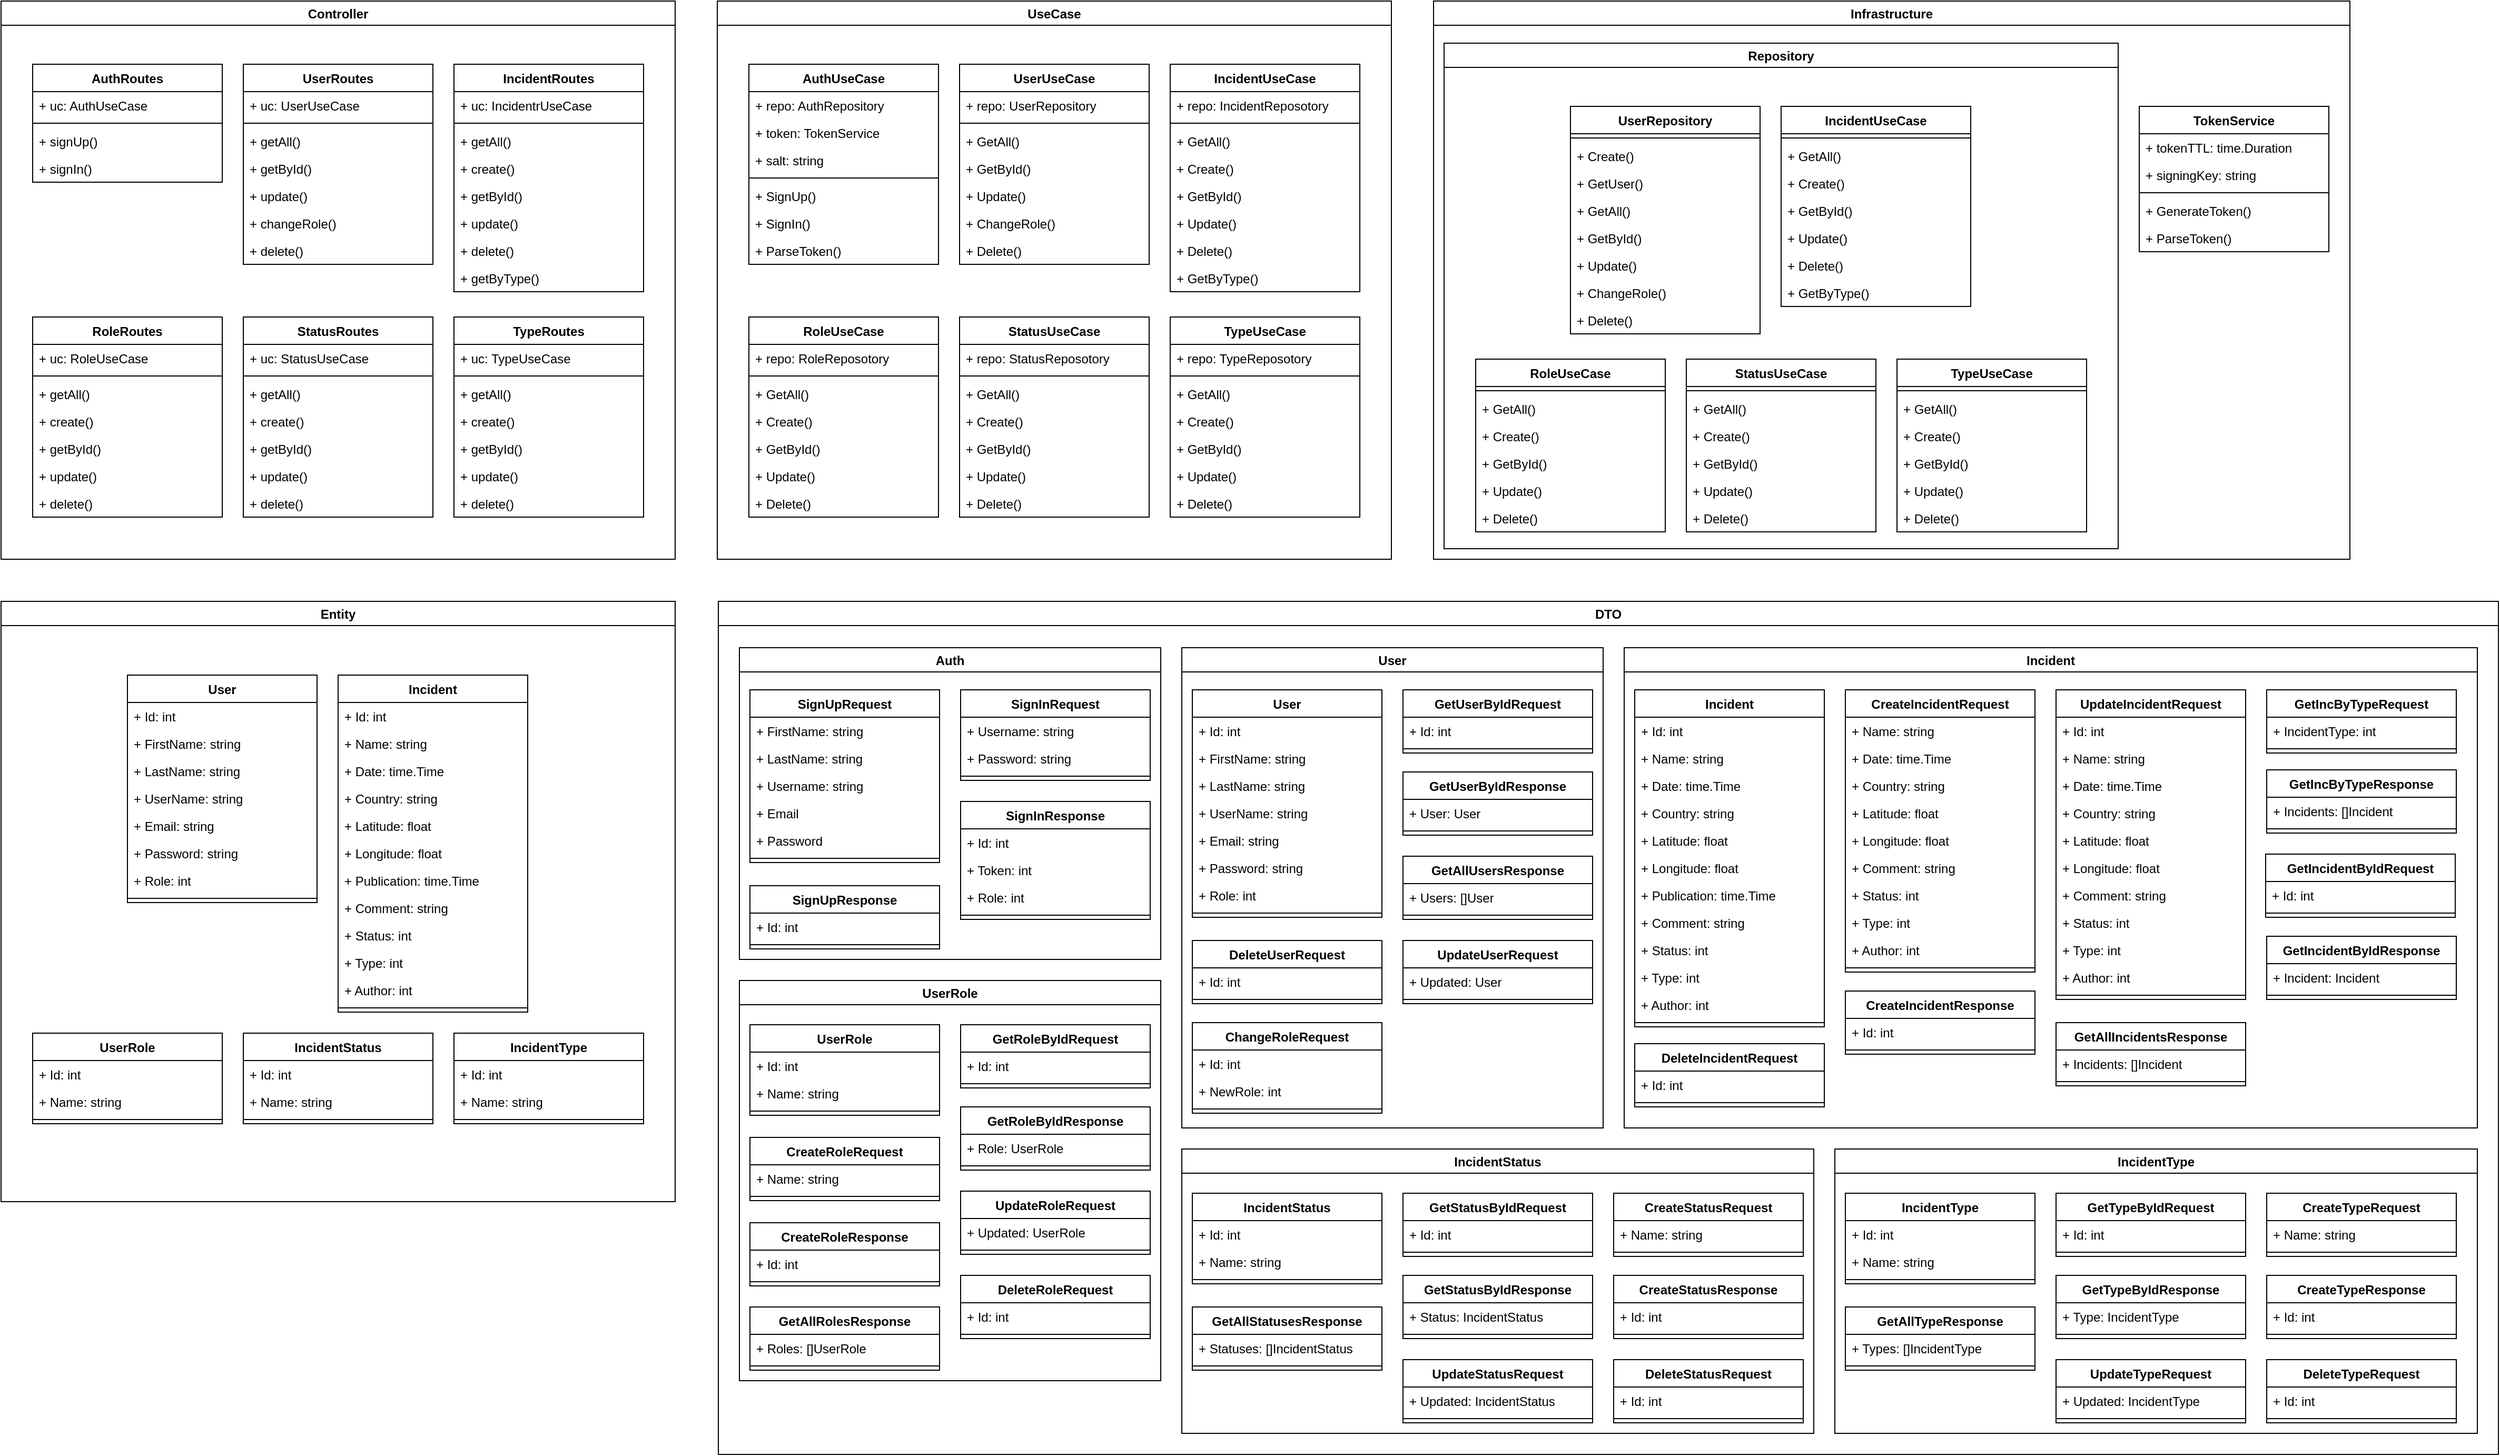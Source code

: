 <mxfile version="20.4.0" type="device"><diagram id="hxi-v8QIqHWtmSfcAYqs" name="Page-1"><mxGraphModel dx="1348" dy="764" grid="1" gridSize="10" guides="1" tooltips="1" connect="1" arrows="1" fold="1" page="1" pageScale="1" pageWidth="827" pageHeight="1169" math="0" shadow="0"><root><mxCell id="0"/><mxCell id="1" parent="0"/><mxCell id="R_K7-tKLQok7A11dLShq-3" value="Controller" style="swimlane;" parent="1" vertex="1"><mxGeometry x="50" y="90" width="640" height="530" as="geometry"/></mxCell><mxCell id="R_K7-tKLQok7A11dLShq-4" value="AuthRoutes" style="swimlane;fontStyle=1;align=center;verticalAlign=top;childLayout=stackLayout;horizontal=1;startSize=26;horizontalStack=0;resizeParent=1;resizeParentMax=0;resizeLast=0;collapsible=1;marginBottom=0;" parent="R_K7-tKLQok7A11dLShq-3" vertex="1"><mxGeometry x="30" y="60" width="180" height="112" as="geometry"/></mxCell><mxCell id="R_K7-tKLQok7A11dLShq-5" value="+ uc: AuthUseCase" style="text;strokeColor=none;fillColor=none;align=left;verticalAlign=top;spacingLeft=4;spacingRight=4;overflow=hidden;rotatable=0;points=[[0,0.5],[1,0.5]];portConstraint=eastwest;" parent="R_K7-tKLQok7A11dLShq-4" vertex="1"><mxGeometry y="26" width="180" height="26" as="geometry"/></mxCell><mxCell id="R_K7-tKLQok7A11dLShq-6" value="" style="line;strokeWidth=1;fillColor=none;align=left;verticalAlign=middle;spacingTop=-1;spacingLeft=3;spacingRight=3;rotatable=0;labelPosition=right;points=[];portConstraint=eastwest;strokeColor=inherit;" parent="R_K7-tKLQok7A11dLShq-4" vertex="1"><mxGeometry y="52" width="180" height="8" as="geometry"/></mxCell><mxCell id="R_K7-tKLQok7A11dLShq-7" value="+ signUp()&#xA;" style="text;strokeColor=none;fillColor=none;align=left;verticalAlign=top;spacingLeft=4;spacingRight=4;overflow=hidden;rotatable=0;points=[[0,0.5],[1,0.5]];portConstraint=eastwest;" parent="R_K7-tKLQok7A11dLShq-4" vertex="1"><mxGeometry y="60" width="180" height="26" as="geometry"/></mxCell><mxCell id="R_K7-tKLQok7A11dLShq-9" value="+ signIn()" style="text;strokeColor=none;fillColor=none;align=left;verticalAlign=top;spacingLeft=4;spacingRight=4;overflow=hidden;rotatable=0;points=[[0,0.5],[1,0.5]];portConstraint=eastwest;" parent="R_K7-tKLQok7A11dLShq-4" vertex="1"><mxGeometry y="86" width="180" height="26" as="geometry"/></mxCell><mxCell id="R_K7-tKLQok7A11dLShq-10" value="UserRoutes" style="swimlane;fontStyle=1;align=center;verticalAlign=top;childLayout=stackLayout;horizontal=1;startSize=26;horizontalStack=0;resizeParent=1;resizeParentMax=0;resizeLast=0;collapsible=1;marginBottom=0;" parent="R_K7-tKLQok7A11dLShq-3" vertex="1"><mxGeometry x="230" y="60" width="180" height="190" as="geometry"/></mxCell><mxCell id="R_K7-tKLQok7A11dLShq-11" value="+ uc: UserUseCase" style="text;strokeColor=none;fillColor=none;align=left;verticalAlign=top;spacingLeft=4;spacingRight=4;overflow=hidden;rotatable=0;points=[[0,0.5],[1,0.5]];portConstraint=eastwest;" parent="R_K7-tKLQok7A11dLShq-10" vertex="1"><mxGeometry y="26" width="180" height="26" as="geometry"/></mxCell><mxCell id="R_K7-tKLQok7A11dLShq-12" value="" style="line;strokeWidth=1;fillColor=none;align=left;verticalAlign=middle;spacingTop=-1;spacingLeft=3;spacingRight=3;rotatable=0;labelPosition=right;points=[];portConstraint=eastwest;strokeColor=inherit;" parent="R_K7-tKLQok7A11dLShq-10" vertex="1"><mxGeometry y="52" width="180" height="8" as="geometry"/></mxCell><mxCell id="R_K7-tKLQok7A11dLShq-13" value="+ getAll()" style="text;strokeColor=none;fillColor=none;align=left;verticalAlign=top;spacingLeft=4;spacingRight=4;overflow=hidden;rotatable=0;points=[[0,0.5],[1,0.5]];portConstraint=eastwest;" parent="R_K7-tKLQok7A11dLShq-10" vertex="1"><mxGeometry y="60" width="180" height="26" as="geometry"/></mxCell><mxCell id="R_K7-tKLQok7A11dLShq-14" value="+ getById()" style="text;strokeColor=none;fillColor=none;align=left;verticalAlign=top;spacingLeft=4;spacingRight=4;overflow=hidden;rotatable=0;points=[[0,0.5],[1,0.5]];portConstraint=eastwest;" parent="R_K7-tKLQok7A11dLShq-10" vertex="1"><mxGeometry y="86" width="180" height="26" as="geometry"/></mxCell><mxCell id="R_K7-tKLQok7A11dLShq-17" value="+ update()  &#xA;" style="text;strokeColor=none;fillColor=none;align=left;verticalAlign=top;spacingLeft=4;spacingRight=4;overflow=hidden;rotatable=0;points=[[0,0.5],[1,0.5]];portConstraint=eastwest;" parent="R_K7-tKLQok7A11dLShq-10" vertex="1"><mxGeometry y="112" width="180" height="26" as="geometry"/></mxCell><mxCell id="R_K7-tKLQok7A11dLShq-16" value="+ changeRole()" style="text;strokeColor=none;fillColor=none;align=left;verticalAlign=top;spacingLeft=4;spacingRight=4;overflow=hidden;rotatable=0;points=[[0,0.5],[1,0.5]];portConstraint=eastwest;" parent="R_K7-tKLQok7A11dLShq-10" vertex="1"><mxGeometry y="138" width="180" height="26" as="geometry"/></mxCell><mxCell id="R_K7-tKLQok7A11dLShq-15" value="+ delete()" style="text;strokeColor=none;fillColor=none;align=left;verticalAlign=top;spacingLeft=4;spacingRight=4;overflow=hidden;rotatable=0;points=[[0,0.5],[1,0.5]];portConstraint=eastwest;" parent="R_K7-tKLQok7A11dLShq-10" vertex="1"><mxGeometry y="164" width="180" height="26" as="geometry"/></mxCell><mxCell id="R_K7-tKLQok7A11dLShq-18" value="IncidentRoutes" style="swimlane;fontStyle=1;align=center;verticalAlign=top;childLayout=stackLayout;horizontal=1;startSize=26;horizontalStack=0;resizeParent=1;resizeParentMax=0;resizeLast=0;collapsible=1;marginBottom=0;" parent="R_K7-tKLQok7A11dLShq-3" vertex="1"><mxGeometry x="430" y="60" width="180" height="216" as="geometry"/></mxCell><mxCell id="R_K7-tKLQok7A11dLShq-19" value="+ uc: IncidentrUseCase" style="text;strokeColor=none;fillColor=none;align=left;verticalAlign=top;spacingLeft=4;spacingRight=4;overflow=hidden;rotatable=0;points=[[0,0.5],[1,0.5]];portConstraint=eastwest;" parent="R_K7-tKLQok7A11dLShq-18" vertex="1"><mxGeometry y="26" width="180" height="26" as="geometry"/></mxCell><mxCell id="R_K7-tKLQok7A11dLShq-20" value="" style="line;strokeWidth=1;fillColor=none;align=left;verticalAlign=middle;spacingTop=-1;spacingLeft=3;spacingRight=3;rotatable=0;labelPosition=right;points=[];portConstraint=eastwest;strokeColor=inherit;" parent="R_K7-tKLQok7A11dLShq-18" vertex="1"><mxGeometry y="52" width="180" height="8" as="geometry"/></mxCell><mxCell id="R_K7-tKLQok7A11dLShq-21" value="+ getAll()" style="text;strokeColor=none;fillColor=none;align=left;verticalAlign=top;spacingLeft=4;spacingRight=4;overflow=hidden;rotatable=0;points=[[0,0.5],[1,0.5]];portConstraint=eastwest;" parent="R_K7-tKLQok7A11dLShq-18" vertex="1"><mxGeometry y="60" width="180" height="26" as="geometry"/></mxCell><mxCell id="R_K7-tKLQok7A11dLShq-26" value="+ create()" style="text;strokeColor=none;fillColor=none;align=left;verticalAlign=top;spacingLeft=4;spacingRight=4;overflow=hidden;rotatable=0;points=[[0,0.5],[1,0.5]];portConstraint=eastwest;" parent="R_K7-tKLQok7A11dLShq-18" vertex="1"><mxGeometry y="86" width="180" height="26" as="geometry"/></mxCell><mxCell id="R_K7-tKLQok7A11dLShq-22" value="+ getById()" style="text;strokeColor=none;fillColor=none;align=left;verticalAlign=top;spacingLeft=4;spacingRight=4;overflow=hidden;rotatable=0;points=[[0,0.5],[1,0.5]];portConstraint=eastwest;" parent="R_K7-tKLQok7A11dLShq-18" vertex="1"><mxGeometry y="112" width="180" height="26" as="geometry"/></mxCell><mxCell id="R_K7-tKLQok7A11dLShq-23" value="+ update()  &#xA;" style="text;strokeColor=none;fillColor=none;align=left;verticalAlign=top;spacingLeft=4;spacingRight=4;overflow=hidden;rotatable=0;points=[[0,0.5],[1,0.5]];portConstraint=eastwest;" parent="R_K7-tKLQok7A11dLShq-18" vertex="1"><mxGeometry y="138" width="180" height="26" as="geometry"/></mxCell><mxCell id="R_K7-tKLQok7A11dLShq-25" value="+ delete()" style="text;strokeColor=none;fillColor=none;align=left;verticalAlign=top;spacingLeft=4;spacingRight=4;overflow=hidden;rotatable=0;points=[[0,0.5],[1,0.5]];portConstraint=eastwest;" parent="R_K7-tKLQok7A11dLShq-18" vertex="1"><mxGeometry y="164" width="180" height="26" as="geometry"/></mxCell><mxCell id="R_K7-tKLQok7A11dLShq-27" value="+ getByType()" style="text;strokeColor=none;fillColor=none;align=left;verticalAlign=top;spacingLeft=4;spacingRight=4;overflow=hidden;rotatable=0;points=[[0,0.5],[1,0.5]];portConstraint=eastwest;" parent="R_K7-tKLQok7A11dLShq-18" vertex="1"><mxGeometry y="190" width="180" height="26" as="geometry"/></mxCell><mxCell id="R_K7-tKLQok7A11dLShq-28" value="RoleRoutes" style="swimlane;fontStyle=1;align=center;verticalAlign=top;childLayout=stackLayout;horizontal=1;startSize=26;horizontalStack=0;resizeParent=1;resizeParentMax=0;resizeLast=0;collapsible=1;marginBottom=0;" parent="R_K7-tKLQok7A11dLShq-3" vertex="1"><mxGeometry x="30" y="300" width="180" height="190" as="geometry"/></mxCell><mxCell id="R_K7-tKLQok7A11dLShq-29" value="+ uc: RoleUseCase" style="text;strokeColor=none;fillColor=none;align=left;verticalAlign=top;spacingLeft=4;spacingRight=4;overflow=hidden;rotatable=0;points=[[0,0.5],[1,0.5]];portConstraint=eastwest;" parent="R_K7-tKLQok7A11dLShq-28" vertex="1"><mxGeometry y="26" width="180" height="26" as="geometry"/></mxCell><mxCell id="R_K7-tKLQok7A11dLShq-30" value="" style="line;strokeWidth=1;fillColor=none;align=left;verticalAlign=middle;spacingTop=-1;spacingLeft=3;spacingRight=3;rotatable=0;labelPosition=right;points=[];portConstraint=eastwest;strokeColor=inherit;" parent="R_K7-tKLQok7A11dLShq-28" vertex="1"><mxGeometry y="52" width="180" height="8" as="geometry"/></mxCell><mxCell id="R_K7-tKLQok7A11dLShq-31" value="+ getAll()" style="text;strokeColor=none;fillColor=none;align=left;verticalAlign=top;spacingLeft=4;spacingRight=4;overflow=hidden;rotatable=0;points=[[0,0.5],[1,0.5]];portConstraint=eastwest;" parent="R_K7-tKLQok7A11dLShq-28" vertex="1"><mxGeometry y="60" width="180" height="26" as="geometry"/></mxCell><mxCell id="R_K7-tKLQok7A11dLShq-32" value="+ create()" style="text;strokeColor=none;fillColor=none;align=left;verticalAlign=top;spacingLeft=4;spacingRight=4;overflow=hidden;rotatable=0;points=[[0,0.5],[1,0.5]];portConstraint=eastwest;" parent="R_K7-tKLQok7A11dLShq-28" vertex="1"><mxGeometry y="86" width="180" height="26" as="geometry"/></mxCell><mxCell id="R_K7-tKLQok7A11dLShq-33" value="+ getById()" style="text;strokeColor=none;fillColor=none;align=left;verticalAlign=top;spacingLeft=4;spacingRight=4;overflow=hidden;rotatable=0;points=[[0,0.5],[1,0.5]];portConstraint=eastwest;" parent="R_K7-tKLQok7A11dLShq-28" vertex="1"><mxGeometry y="112" width="180" height="26" as="geometry"/></mxCell><mxCell id="R_K7-tKLQok7A11dLShq-34" value="+ update()  &#xA;" style="text;strokeColor=none;fillColor=none;align=left;verticalAlign=top;spacingLeft=4;spacingRight=4;overflow=hidden;rotatable=0;points=[[0,0.5],[1,0.5]];portConstraint=eastwest;" parent="R_K7-tKLQok7A11dLShq-28" vertex="1"><mxGeometry y="138" width="180" height="26" as="geometry"/></mxCell><mxCell id="R_K7-tKLQok7A11dLShq-35" value="+ delete()" style="text;strokeColor=none;fillColor=none;align=left;verticalAlign=top;spacingLeft=4;spacingRight=4;overflow=hidden;rotatable=0;points=[[0,0.5],[1,0.5]];portConstraint=eastwest;" parent="R_K7-tKLQok7A11dLShq-28" vertex="1"><mxGeometry y="164" width="180" height="26" as="geometry"/></mxCell><mxCell id="R_K7-tKLQok7A11dLShq-37" value="StatusRoutes" style="swimlane;fontStyle=1;align=center;verticalAlign=top;childLayout=stackLayout;horizontal=1;startSize=26;horizontalStack=0;resizeParent=1;resizeParentMax=0;resizeLast=0;collapsible=1;marginBottom=0;" parent="R_K7-tKLQok7A11dLShq-3" vertex="1"><mxGeometry x="230" y="300" width="180" height="190" as="geometry"/></mxCell><mxCell id="R_K7-tKLQok7A11dLShq-38" value="+ uc: StatusUseCase" style="text;strokeColor=none;fillColor=none;align=left;verticalAlign=top;spacingLeft=4;spacingRight=4;overflow=hidden;rotatable=0;points=[[0,0.5],[1,0.5]];portConstraint=eastwest;" parent="R_K7-tKLQok7A11dLShq-37" vertex="1"><mxGeometry y="26" width="180" height="26" as="geometry"/></mxCell><mxCell id="R_K7-tKLQok7A11dLShq-39" value="" style="line;strokeWidth=1;fillColor=none;align=left;verticalAlign=middle;spacingTop=-1;spacingLeft=3;spacingRight=3;rotatable=0;labelPosition=right;points=[];portConstraint=eastwest;strokeColor=inherit;" parent="R_K7-tKLQok7A11dLShq-37" vertex="1"><mxGeometry y="52" width="180" height="8" as="geometry"/></mxCell><mxCell id="R_K7-tKLQok7A11dLShq-40" value="+ getAll()" style="text;strokeColor=none;fillColor=none;align=left;verticalAlign=top;spacingLeft=4;spacingRight=4;overflow=hidden;rotatable=0;points=[[0,0.5],[1,0.5]];portConstraint=eastwest;" parent="R_K7-tKLQok7A11dLShq-37" vertex="1"><mxGeometry y="60" width="180" height="26" as="geometry"/></mxCell><mxCell id="R_K7-tKLQok7A11dLShq-41" value="+ create()" style="text;strokeColor=none;fillColor=none;align=left;verticalAlign=top;spacingLeft=4;spacingRight=4;overflow=hidden;rotatable=0;points=[[0,0.5],[1,0.5]];portConstraint=eastwest;" parent="R_K7-tKLQok7A11dLShq-37" vertex="1"><mxGeometry y="86" width="180" height="26" as="geometry"/></mxCell><mxCell id="R_K7-tKLQok7A11dLShq-42" value="+ getById()" style="text;strokeColor=none;fillColor=none;align=left;verticalAlign=top;spacingLeft=4;spacingRight=4;overflow=hidden;rotatable=0;points=[[0,0.5],[1,0.5]];portConstraint=eastwest;" parent="R_K7-tKLQok7A11dLShq-37" vertex="1"><mxGeometry y="112" width="180" height="26" as="geometry"/></mxCell><mxCell id="R_K7-tKLQok7A11dLShq-43" value="+ update()  &#xA;" style="text;strokeColor=none;fillColor=none;align=left;verticalAlign=top;spacingLeft=4;spacingRight=4;overflow=hidden;rotatable=0;points=[[0,0.5],[1,0.5]];portConstraint=eastwest;" parent="R_K7-tKLQok7A11dLShq-37" vertex="1"><mxGeometry y="138" width="180" height="26" as="geometry"/></mxCell><mxCell id="R_K7-tKLQok7A11dLShq-44" value="+ delete()" style="text;strokeColor=none;fillColor=none;align=left;verticalAlign=top;spacingLeft=4;spacingRight=4;overflow=hidden;rotatable=0;points=[[0,0.5],[1,0.5]];portConstraint=eastwest;" parent="R_K7-tKLQok7A11dLShq-37" vertex="1"><mxGeometry y="164" width="180" height="26" as="geometry"/></mxCell><mxCell id="R_K7-tKLQok7A11dLShq-45" value="TypeRoutes" style="swimlane;fontStyle=1;align=center;verticalAlign=top;childLayout=stackLayout;horizontal=1;startSize=26;horizontalStack=0;resizeParent=1;resizeParentMax=0;resizeLast=0;collapsible=1;marginBottom=0;" parent="R_K7-tKLQok7A11dLShq-3" vertex="1"><mxGeometry x="430" y="300" width="180" height="190" as="geometry"/></mxCell><mxCell id="R_K7-tKLQok7A11dLShq-46" value="+ uc: TypeUseCase" style="text;strokeColor=none;fillColor=none;align=left;verticalAlign=top;spacingLeft=4;spacingRight=4;overflow=hidden;rotatable=0;points=[[0,0.5],[1,0.5]];portConstraint=eastwest;" parent="R_K7-tKLQok7A11dLShq-45" vertex="1"><mxGeometry y="26" width="180" height="26" as="geometry"/></mxCell><mxCell id="R_K7-tKLQok7A11dLShq-47" value="" style="line;strokeWidth=1;fillColor=none;align=left;verticalAlign=middle;spacingTop=-1;spacingLeft=3;spacingRight=3;rotatable=0;labelPosition=right;points=[];portConstraint=eastwest;strokeColor=inherit;" parent="R_K7-tKLQok7A11dLShq-45" vertex="1"><mxGeometry y="52" width="180" height="8" as="geometry"/></mxCell><mxCell id="R_K7-tKLQok7A11dLShq-48" value="+ getAll()" style="text;strokeColor=none;fillColor=none;align=left;verticalAlign=top;spacingLeft=4;spacingRight=4;overflow=hidden;rotatable=0;points=[[0,0.5],[1,0.5]];portConstraint=eastwest;" parent="R_K7-tKLQok7A11dLShq-45" vertex="1"><mxGeometry y="60" width="180" height="26" as="geometry"/></mxCell><mxCell id="R_K7-tKLQok7A11dLShq-49" value="+ create()" style="text;strokeColor=none;fillColor=none;align=left;verticalAlign=top;spacingLeft=4;spacingRight=4;overflow=hidden;rotatable=0;points=[[0,0.5],[1,0.5]];portConstraint=eastwest;" parent="R_K7-tKLQok7A11dLShq-45" vertex="1"><mxGeometry y="86" width="180" height="26" as="geometry"/></mxCell><mxCell id="R_K7-tKLQok7A11dLShq-50" value="+ getById()" style="text;strokeColor=none;fillColor=none;align=left;verticalAlign=top;spacingLeft=4;spacingRight=4;overflow=hidden;rotatable=0;points=[[0,0.5],[1,0.5]];portConstraint=eastwest;" parent="R_K7-tKLQok7A11dLShq-45" vertex="1"><mxGeometry y="112" width="180" height="26" as="geometry"/></mxCell><mxCell id="R_K7-tKLQok7A11dLShq-51" value="+ update()  &#xA;" style="text;strokeColor=none;fillColor=none;align=left;verticalAlign=top;spacingLeft=4;spacingRight=4;overflow=hidden;rotatable=0;points=[[0,0.5],[1,0.5]];portConstraint=eastwest;" parent="R_K7-tKLQok7A11dLShq-45" vertex="1"><mxGeometry y="138" width="180" height="26" as="geometry"/></mxCell><mxCell id="R_K7-tKLQok7A11dLShq-52" value="+ delete()" style="text;strokeColor=none;fillColor=none;align=left;verticalAlign=top;spacingLeft=4;spacingRight=4;overflow=hidden;rotatable=0;points=[[0,0.5],[1,0.5]];portConstraint=eastwest;" parent="R_K7-tKLQok7A11dLShq-45" vertex="1"><mxGeometry y="164" width="180" height="26" as="geometry"/></mxCell><mxCell id="R_K7-tKLQok7A11dLShq-53" value="UseCase" style="swimlane;" parent="1" vertex="1"><mxGeometry x="730" y="90" width="640" height="530" as="geometry"/></mxCell><mxCell id="R_K7-tKLQok7A11dLShq-54" value="AuthUseCase" style="swimlane;fontStyle=1;align=center;verticalAlign=top;childLayout=stackLayout;horizontal=1;startSize=26;horizontalStack=0;resizeParent=1;resizeParentMax=0;resizeLast=0;collapsible=1;marginBottom=0;" parent="R_K7-tKLQok7A11dLShq-53" vertex="1"><mxGeometry x="30" y="60" width="180" height="190" as="geometry"/></mxCell><mxCell id="R_K7-tKLQok7A11dLShq-55" value="+ repo: AuthRepository&#xA;" style="text;strokeColor=none;fillColor=none;align=left;verticalAlign=top;spacingLeft=4;spacingRight=4;overflow=hidden;rotatable=0;points=[[0,0.5],[1,0.5]];portConstraint=eastwest;" parent="R_K7-tKLQok7A11dLShq-54" vertex="1"><mxGeometry y="26" width="180" height="26" as="geometry"/></mxCell><mxCell id="R_K7-tKLQok7A11dLShq-101" value="+ token: TokenService" style="text;strokeColor=none;fillColor=none;align=left;verticalAlign=top;spacingLeft=4;spacingRight=4;overflow=hidden;rotatable=0;points=[[0,0.5],[1,0.5]];portConstraint=eastwest;" parent="R_K7-tKLQok7A11dLShq-54" vertex="1"><mxGeometry y="52" width="180" height="26" as="geometry"/></mxCell><mxCell id="R_K7-tKLQok7A11dLShq-100" value="+ salt: string" style="text;strokeColor=none;fillColor=none;align=left;verticalAlign=top;spacingLeft=4;spacingRight=4;overflow=hidden;rotatable=0;points=[[0,0.5],[1,0.5]];portConstraint=eastwest;" parent="R_K7-tKLQok7A11dLShq-54" vertex="1"><mxGeometry y="78" width="180" height="26" as="geometry"/></mxCell><mxCell id="R_K7-tKLQok7A11dLShq-56" value="" style="line;strokeWidth=1;fillColor=none;align=left;verticalAlign=middle;spacingTop=-1;spacingLeft=3;spacingRight=3;rotatable=0;labelPosition=right;points=[];portConstraint=eastwest;strokeColor=inherit;" parent="R_K7-tKLQok7A11dLShq-54" vertex="1"><mxGeometry y="104" width="180" height="8" as="geometry"/></mxCell><mxCell id="R_K7-tKLQok7A11dLShq-57" value="+ SignUp()&#xA;" style="text;strokeColor=none;fillColor=none;align=left;verticalAlign=top;spacingLeft=4;spacingRight=4;overflow=hidden;rotatable=0;points=[[0,0.5],[1,0.5]];portConstraint=eastwest;" parent="R_K7-tKLQok7A11dLShq-54" vertex="1"><mxGeometry y="112" width="180" height="26" as="geometry"/></mxCell><mxCell id="R_K7-tKLQok7A11dLShq-58" value="+ SignIn()" style="text;strokeColor=none;fillColor=none;align=left;verticalAlign=top;spacingLeft=4;spacingRight=4;overflow=hidden;rotatable=0;points=[[0,0.5],[1,0.5]];portConstraint=eastwest;" parent="R_K7-tKLQok7A11dLShq-54" vertex="1"><mxGeometry y="138" width="180" height="26" as="geometry"/></mxCell><mxCell id="R_K7-tKLQok7A11dLShq-102" value="+ ParseToken()" style="text;strokeColor=none;fillColor=none;align=left;verticalAlign=top;spacingLeft=4;spacingRight=4;overflow=hidden;rotatable=0;points=[[0,0.5],[1,0.5]];portConstraint=eastwest;" parent="R_K7-tKLQok7A11dLShq-54" vertex="1"><mxGeometry y="164" width="180" height="26" as="geometry"/></mxCell><mxCell id="R_K7-tKLQok7A11dLShq-59" value="UserUseCase" style="swimlane;fontStyle=1;align=center;verticalAlign=top;childLayout=stackLayout;horizontal=1;startSize=26;horizontalStack=0;resizeParent=1;resizeParentMax=0;resizeLast=0;collapsible=1;marginBottom=0;" parent="R_K7-tKLQok7A11dLShq-53" vertex="1"><mxGeometry x="230" y="60" width="180" height="190" as="geometry"/></mxCell><mxCell id="R_K7-tKLQok7A11dLShq-60" value="+ repo: UserRepository" style="text;strokeColor=none;fillColor=none;align=left;verticalAlign=top;spacingLeft=4;spacingRight=4;overflow=hidden;rotatable=0;points=[[0,0.5],[1,0.5]];portConstraint=eastwest;" parent="R_K7-tKLQok7A11dLShq-59" vertex="1"><mxGeometry y="26" width="180" height="26" as="geometry"/></mxCell><mxCell id="R_K7-tKLQok7A11dLShq-61" value="" style="line;strokeWidth=1;fillColor=none;align=left;verticalAlign=middle;spacingTop=-1;spacingLeft=3;spacingRight=3;rotatable=0;labelPosition=right;points=[];portConstraint=eastwest;strokeColor=inherit;" parent="R_K7-tKLQok7A11dLShq-59" vertex="1"><mxGeometry y="52" width="180" height="8" as="geometry"/></mxCell><mxCell id="R_K7-tKLQok7A11dLShq-62" value="+ GetAll()" style="text;strokeColor=none;fillColor=none;align=left;verticalAlign=top;spacingLeft=4;spacingRight=4;overflow=hidden;rotatable=0;points=[[0,0.5],[1,0.5]];portConstraint=eastwest;" parent="R_K7-tKLQok7A11dLShq-59" vertex="1"><mxGeometry y="60" width="180" height="26" as="geometry"/></mxCell><mxCell id="R_K7-tKLQok7A11dLShq-63" value="+ GetById()" style="text;strokeColor=none;fillColor=none;align=left;verticalAlign=top;spacingLeft=4;spacingRight=4;overflow=hidden;rotatable=0;points=[[0,0.5],[1,0.5]];portConstraint=eastwest;" parent="R_K7-tKLQok7A11dLShq-59" vertex="1"><mxGeometry y="86" width="180" height="26" as="geometry"/></mxCell><mxCell id="R_K7-tKLQok7A11dLShq-64" value="+ Update()  &#xA;" style="text;strokeColor=none;fillColor=none;align=left;verticalAlign=top;spacingLeft=4;spacingRight=4;overflow=hidden;rotatable=0;points=[[0,0.5],[1,0.5]];portConstraint=eastwest;" parent="R_K7-tKLQok7A11dLShq-59" vertex="1"><mxGeometry y="112" width="180" height="26" as="geometry"/></mxCell><mxCell id="R_K7-tKLQok7A11dLShq-65" value="+ ChangeRole()" style="text;strokeColor=none;fillColor=none;align=left;verticalAlign=top;spacingLeft=4;spacingRight=4;overflow=hidden;rotatable=0;points=[[0,0.5],[1,0.5]];portConstraint=eastwest;" parent="R_K7-tKLQok7A11dLShq-59" vertex="1"><mxGeometry y="138" width="180" height="26" as="geometry"/></mxCell><mxCell id="R_K7-tKLQok7A11dLShq-66" value="+ Delete()" style="text;strokeColor=none;fillColor=none;align=left;verticalAlign=top;spacingLeft=4;spacingRight=4;overflow=hidden;rotatable=0;points=[[0,0.5],[1,0.5]];portConstraint=eastwest;" parent="R_K7-tKLQok7A11dLShq-59" vertex="1"><mxGeometry y="164" width="180" height="26" as="geometry"/></mxCell><mxCell id="R_K7-tKLQok7A11dLShq-67" value="IncidentUseCase" style="swimlane;fontStyle=1;align=center;verticalAlign=top;childLayout=stackLayout;horizontal=1;startSize=26;horizontalStack=0;resizeParent=1;resizeParentMax=0;resizeLast=0;collapsible=1;marginBottom=0;" parent="R_K7-tKLQok7A11dLShq-53" vertex="1"><mxGeometry x="430" y="60" width="180" height="216" as="geometry"/></mxCell><mxCell id="R_K7-tKLQok7A11dLShq-68" value="+ repo: IncidentReposotory" style="text;strokeColor=none;fillColor=none;align=left;verticalAlign=top;spacingLeft=4;spacingRight=4;overflow=hidden;rotatable=0;points=[[0,0.5],[1,0.5]];portConstraint=eastwest;" parent="R_K7-tKLQok7A11dLShq-67" vertex="1"><mxGeometry y="26" width="180" height="26" as="geometry"/></mxCell><mxCell id="R_K7-tKLQok7A11dLShq-69" value="" style="line;strokeWidth=1;fillColor=none;align=left;verticalAlign=middle;spacingTop=-1;spacingLeft=3;spacingRight=3;rotatable=0;labelPosition=right;points=[];portConstraint=eastwest;strokeColor=inherit;" parent="R_K7-tKLQok7A11dLShq-67" vertex="1"><mxGeometry y="52" width="180" height="8" as="geometry"/></mxCell><mxCell id="R_K7-tKLQok7A11dLShq-70" value="+ GetAll()" style="text;strokeColor=none;fillColor=none;align=left;verticalAlign=top;spacingLeft=4;spacingRight=4;overflow=hidden;rotatable=0;points=[[0,0.5],[1,0.5]];portConstraint=eastwest;" parent="R_K7-tKLQok7A11dLShq-67" vertex="1"><mxGeometry y="60" width="180" height="26" as="geometry"/></mxCell><mxCell id="R_K7-tKLQok7A11dLShq-71" value="+ Create()" style="text;strokeColor=none;fillColor=none;align=left;verticalAlign=top;spacingLeft=4;spacingRight=4;overflow=hidden;rotatable=0;points=[[0,0.5],[1,0.5]];portConstraint=eastwest;" parent="R_K7-tKLQok7A11dLShq-67" vertex="1"><mxGeometry y="86" width="180" height="26" as="geometry"/></mxCell><mxCell id="R_K7-tKLQok7A11dLShq-72" value="+ GetById()" style="text;strokeColor=none;fillColor=none;align=left;verticalAlign=top;spacingLeft=4;spacingRight=4;overflow=hidden;rotatable=0;points=[[0,0.5],[1,0.5]];portConstraint=eastwest;" parent="R_K7-tKLQok7A11dLShq-67" vertex="1"><mxGeometry y="112" width="180" height="26" as="geometry"/></mxCell><mxCell id="R_K7-tKLQok7A11dLShq-73" value="+ Update()  &#xA;" style="text;strokeColor=none;fillColor=none;align=left;verticalAlign=top;spacingLeft=4;spacingRight=4;overflow=hidden;rotatable=0;points=[[0,0.5],[1,0.5]];portConstraint=eastwest;" parent="R_K7-tKLQok7A11dLShq-67" vertex="1"><mxGeometry y="138" width="180" height="26" as="geometry"/></mxCell><mxCell id="R_K7-tKLQok7A11dLShq-74" value="+ Delete()" style="text;strokeColor=none;fillColor=none;align=left;verticalAlign=top;spacingLeft=4;spacingRight=4;overflow=hidden;rotatable=0;points=[[0,0.5],[1,0.5]];portConstraint=eastwest;" parent="R_K7-tKLQok7A11dLShq-67" vertex="1"><mxGeometry y="164" width="180" height="26" as="geometry"/></mxCell><mxCell id="R_K7-tKLQok7A11dLShq-75" value="+ GetByType()" style="text;strokeColor=none;fillColor=none;align=left;verticalAlign=top;spacingLeft=4;spacingRight=4;overflow=hidden;rotatable=0;points=[[0,0.5],[1,0.5]];portConstraint=eastwest;" parent="R_K7-tKLQok7A11dLShq-67" vertex="1"><mxGeometry y="190" width="180" height="26" as="geometry"/></mxCell><mxCell id="R_K7-tKLQok7A11dLShq-104" value="RoleUseCase" style="swimlane;fontStyle=1;align=center;verticalAlign=top;childLayout=stackLayout;horizontal=1;startSize=26;horizontalStack=0;resizeParent=1;resizeParentMax=0;resizeLast=0;collapsible=1;marginBottom=0;" parent="R_K7-tKLQok7A11dLShq-53" vertex="1"><mxGeometry x="30" y="300" width="180" height="190" as="geometry"/></mxCell><mxCell id="R_K7-tKLQok7A11dLShq-105" value="+ repo: RoleReposotory" style="text;strokeColor=none;fillColor=none;align=left;verticalAlign=top;spacingLeft=4;spacingRight=4;overflow=hidden;rotatable=0;points=[[0,0.5],[1,0.5]];portConstraint=eastwest;" parent="R_K7-tKLQok7A11dLShq-104" vertex="1"><mxGeometry y="26" width="180" height="26" as="geometry"/></mxCell><mxCell id="R_K7-tKLQok7A11dLShq-106" value="" style="line;strokeWidth=1;fillColor=none;align=left;verticalAlign=middle;spacingTop=-1;spacingLeft=3;spacingRight=3;rotatable=0;labelPosition=right;points=[];portConstraint=eastwest;strokeColor=inherit;" parent="R_K7-tKLQok7A11dLShq-104" vertex="1"><mxGeometry y="52" width="180" height="8" as="geometry"/></mxCell><mxCell id="R_K7-tKLQok7A11dLShq-107" value="+ GetAll()" style="text;strokeColor=none;fillColor=none;align=left;verticalAlign=top;spacingLeft=4;spacingRight=4;overflow=hidden;rotatable=0;points=[[0,0.5],[1,0.5]];portConstraint=eastwest;" parent="R_K7-tKLQok7A11dLShq-104" vertex="1"><mxGeometry y="60" width="180" height="26" as="geometry"/></mxCell><mxCell id="R_K7-tKLQok7A11dLShq-108" value="+ Create()" style="text;strokeColor=none;fillColor=none;align=left;verticalAlign=top;spacingLeft=4;spacingRight=4;overflow=hidden;rotatable=0;points=[[0,0.5],[1,0.5]];portConstraint=eastwest;" parent="R_K7-tKLQok7A11dLShq-104" vertex="1"><mxGeometry y="86" width="180" height="26" as="geometry"/></mxCell><mxCell id="R_K7-tKLQok7A11dLShq-109" value="+ GetById()" style="text;strokeColor=none;fillColor=none;align=left;verticalAlign=top;spacingLeft=4;spacingRight=4;overflow=hidden;rotatable=0;points=[[0,0.5],[1,0.5]];portConstraint=eastwest;" parent="R_K7-tKLQok7A11dLShq-104" vertex="1"><mxGeometry y="112" width="180" height="26" as="geometry"/></mxCell><mxCell id="R_K7-tKLQok7A11dLShq-110" value="+ Update()  &#xA;" style="text;strokeColor=none;fillColor=none;align=left;verticalAlign=top;spacingLeft=4;spacingRight=4;overflow=hidden;rotatable=0;points=[[0,0.5],[1,0.5]];portConstraint=eastwest;" parent="R_K7-tKLQok7A11dLShq-104" vertex="1"><mxGeometry y="138" width="180" height="26" as="geometry"/></mxCell><mxCell id="R_K7-tKLQok7A11dLShq-111" value="+ Delete()" style="text;strokeColor=none;fillColor=none;align=left;verticalAlign=top;spacingLeft=4;spacingRight=4;overflow=hidden;rotatable=0;points=[[0,0.5],[1,0.5]];portConstraint=eastwest;" parent="R_K7-tKLQok7A11dLShq-104" vertex="1"><mxGeometry y="164" width="180" height="26" as="geometry"/></mxCell><mxCell id="R_K7-tKLQok7A11dLShq-113" value="StatusUseCase" style="swimlane;fontStyle=1;align=center;verticalAlign=top;childLayout=stackLayout;horizontal=1;startSize=26;horizontalStack=0;resizeParent=1;resizeParentMax=0;resizeLast=0;collapsible=1;marginBottom=0;" parent="R_K7-tKLQok7A11dLShq-53" vertex="1"><mxGeometry x="230" y="300" width="180" height="190" as="geometry"/></mxCell><mxCell id="R_K7-tKLQok7A11dLShq-114" value="+ repo: StatusReposotory" style="text;strokeColor=none;fillColor=none;align=left;verticalAlign=top;spacingLeft=4;spacingRight=4;overflow=hidden;rotatable=0;points=[[0,0.5],[1,0.5]];portConstraint=eastwest;" parent="R_K7-tKLQok7A11dLShq-113" vertex="1"><mxGeometry y="26" width="180" height="26" as="geometry"/></mxCell><mxCell id="R_K7-tKLQok7A11dLShq-115" value="" style="line;strokeWidth=1;fillColor=none;align=left;verticalAlign=middle;spacingTop=-1;spacingLeft=3;spacingRight=3;rotatable=0;labelPosition=right;points=[];portConstraint=eastwest;strokeColor=inherit;" parent="R_K7-tKLQok7A11dLShq-113" vertex="1"><mxGeometry y="52" width="180" height="8" as="geometry"/></mxCell><mxCell id="R_K7-tKLQok7A11dLShq-116" value="+ GetAll()" style="text;strokeColor=none;fillColor=none;align=left;verticalAlign=top;spacingLeft=4;spacingRight=4;overflow=hidden;rotatable=0;points=[[0,0.5],[1,0.5]];portConstraint=eastwest;" parent="R_K7-tKLQok7A11dLShq-113" vertex="1"><mxGeometry y="60" width="180" height="26" as="geometry"/></mxCell><mxCell id="R_K7-tKLQok7A11dLShq-117" value="+ Create()" style="text;strokeColor=none;fillColor=none;align=left;verticalAlign=top;spacingLeft=4;spacingRight=4;overflow=hidden;rotatable=0;points=[[0,0.5],[1,0.5]];portConstraint=eastwest;" parent="R_K7-tKLQok7A11dLShq-113" vertex="1"><mxGeometry y="86" width="180" height="26" as="geometry"/></mxCell><mxCell id="R_K7-tKLQok7A11dLShq-118" value="+ GetById()" style="text;strokeColor=none;fillColor=none;align=left;verticalAlign=top;spacingLeft=4;spacingRight=4;overflow=hidden;rotatable=0;points=[[0,0.5],[1,0.5]];portConstraint=eastwest;" parent="R_K7-tKLQok7A11dLShq-113" vertex="1"><mxGeometry y="112" width="180" height="26" as="geometry"/></mxCell><mxCell id="R_K7-tKLQok7A11dLShq-119" value="+ Update()  &#xA;" style="text;strokeColor=none;fillColor=none;align=left;verticalAlign=top;spacingLeft=4;spacingRight=4;overflow=hidden;rotatable=0;points=[[0,0.5],[1,0.5]];portConstraint=eastwest;" parent="R_K7-tKLQok7A11dLShq-113" vertex="1"><mxGeometry y="138" width="180" height="26" as="geometry"/></mxCell><mxCell id="R_K7-tKLQok7A11dLShq-120" value="+ Delete()" style="text;strokeColor=none;fillColor=none;align=left;verticalAlign=top;spacingLeft=4;spacingRight=4;overflow=hidden;rotatable=0;points=[[0,0.5],[1,0.5]];portConstraint=eastwest;" parent="R_K7-tKLQok7A11dLShq-113" vertex="1"><mxGeometry y="164" width="180" height="26" as="geometry"/></mxCell><mxCell id="R_K7-tKLQok7A11dLShq-121" value="TypeUseCase" style="swimlane;fontStyle=1;align=center;verticalAlign=top;childLayout=stackLayout;horizontal=1;startSize=26;horizontalStack=0;resizeParent=1;resizeParentMax=0;resizeLast=0;collapsible=1;marginBottom=0;" parent="R_K7-tKLQok7A11dLShq-53" vertex="1"><mxGeometry x="430" y="300" width="180" height="190" as="geometry"/></mxCell><mxCell id="R_K7-tKLQok7A11dLShq-122" value="+ repo: TypeReposotory" style="text;strokeColor=none;fillColor=none;align=left;verticalAlign=top;spacingLeft=4;spacingRight=4;overflow=hidden;rotatable=0;points=[[0,0.5],[1,0.5]];portConstraint=eastwest;" parent="R_K7-tKLQok7A11dLShq-121" vertex="1"><mxGeometry y="26" width="180" height="26" as="geometry"/></mxCell><mxCell id="R_K7-tKLQok7A11dLShq-123" value="" style="line;strokeWidth=1;fillColor=none;align=left;verticalAlign=middle;spacingTop=-1;spacingLeft=3;spacingRight=3;rotatable=0;labelPosition=right;points=[];portConstraint=eastwest;strokeColor=inherit;" parent="R_K7-tKLQok7A11dLShq-121" vertex="1"><mxGeometry y="52" width="180" height="8" as="geometry"/></mxCell><mxCell id="R_K7-tKLQok7A11dLShq-124" value="+ GetAll()" style="text;strokeColor=none;fillColor=none;align=left;verticalAlign=top;spacingLeft=4;spacingRight=4;overflow=hidden;rotatable=0;points=[[0,0.5],[1,0.5]];portConstraint=eastwest;" parent="R_K7-tKLQok7A11dLShq-121" vertex="1"><mxGeometry y="60" width="180" height="26" as="geometry"/></mxCell><mxCell id="R_K7-tKLQok7A11dLShq-125" value="+ Create()" style="text;strokeColor=none;fillColor=none;align=left;verticalAlign=top;spacingLeft=4;spacingRight=4;overflow=hidden;rotatable=0;points=[[0,0.5],[1,0.5]];portConstraint=eastwest;" parent="R_K7-tKLQok7A11dLShq-121" vertex="1"><mxGeometry y="86" width="180" height="26" as="geometry"/></mxCell><mxCell id="R_K7-tKLQok7A11dLShq-126" value="+ GetById()" style="text;strokeColor=none;fillColor=none;align=left;verticalAlign=top;spacingLeft=4;spacingRight=4;overflow=hidden;rotatable=0;points=[[0,0.5],[1,0.5]];portConstraint=eastwest;" parent="R_K7-tKLQok7A11dLShq-121" vertex="1"><mxGeometry y="112" width="180" height="26" as="geometry"/></mxCell><mxCell id="R_K7-tKLQok7A11dLShq-127" value="+ Update()  &#xA;" style="text;strokeColor=none;fillColor=none;align=left;verticalAlign=top;spacingLeft=4;spacingRight=4;overflow=hidden;rotatable=0;points=[[0,0.5],[1,0.5]];portConstraint=eastwest;" parent="R_K7-tKLQok7A11dLShq-121" vertex="1"><mxGeometry y="138" width="180" height="26" as="geometry"/></mxCell><mxCell id="R_K7-tKLQok7A11dLShq-128" value="+ Delete()" style="text;strokeColor=none;fillColor=none;align=left;verticalAlign=top;spacingLeft=4;spacingRight=4;overflow=hidden;rotatable=0;points=[[0,0.5],[1,0.5]];portConstraint=eastwest;" parent="R_K7-tKLQok7A11dLShq-121" vertex="1"><mxGeometry y="164" width="180" height="26" as="geometry"/></mxCell><mxCell id="R_K7-tKLQok7A11dLShq-129" value="Infrastructure" style="swimlane;" parent="1" vertex="1"><mxGeometry x="1410" y="90" width="870" height="530" as="geometry"/></mxCell><mxCell id="R_K7-tKLQok7A11dLShq-179" value="Repository" style="swimlane;" parent="R_K7-tKLQok7A11dLShq-129" vertex="1"><mxGeometry x="10" y="40" width="640" height="480" as="geometry"/></mxCell><mxCell id="R_K7-tKLQok7A11dLShq-188" value="UserRepository" style="swimlane;fontStyle=1;align=center;verticalAlign=top;childLayout=stackLayout;horizontal=1;startSize=26;horizontalStack=0;resizeParent=1;resizeParentMax=0;resizeLast=0;collapsible=1;marginBottom=0;" parent="R_K7-tKLQok7A11dLShq-179" vertex="1"><mxGeometry x="120" y="60" width="180" height="216" as="geometry"/></mxCell><mxCell id="R_K7-tKLQok7A11dLShq-190" value="" style="line;strokeWidth=1;fillColor=none;align=left;verticalAlign=middle;spacingTop=-1;spacingLeft=3;spacingRight=3;rotatable=0;labelPosition=right;points=[];portConstraint=eastwest;strokeColor=inherit;" parent="R_K7-tKLQok7A11dLShq-188" vertex="1"><mxGeometry y="26" width="180" height="8" as="geometry"/></mxCell><mxCell id="R_K7-tKLQok7A11dLShq-241" value="+ Create()" style="text;strokeColor=none;fillColor=none;align=left;verticalAlign=top;spacingLeft=4;spacingRight=4;overflow=hidden;rotatable=0;points=[[0,0.5],[1,0.5]];portConstraint=eastwest;" parent="R_K7-tKLQok7A11dLShq-188" vertex="1"><mxGeometry y="34" width="180" height="26" as="geometry"/></mxCell><mxCell id="R_K7-tKLQok7A11dLShq-242" value="+ GetUser()" style="text;strokeColor=none;fillColor=none;align=left;verticalAlign=top;spacingLeft=4;spacingRight=4;overflow=hidden;rotatable=0;points=[[0,0.5],[1,0.5]];portConstraint=eastwest;" parent="R_K7-tKLQok7A11dLShq-188" vertex="1"><mxGeometry y="60" width="180" height="26" as="geometry"/></mxCell><mxCell id="R_K7-tKLQok7A11dLShq-191" value="+ GetAll()" style="text;strokeColor=none;fillColor=none;align=left;verticalAlign=top;spacingLeft=4;spacingRight=4;overflow=hidden;rotatable=0;points=[[0,0.5],[1,0.5]];portConstraint=eastwest;" parent="R_K7-tKLQok7A11dLShq-188" vertex="1"><mxGeometry y="86" width="180" height="26" as="geometry"/></mxCell><mxCell id="R_K7-tKLQok7A11dLShq-192" value="+ GetById()" style="text;strokeColor=none;fillColor=none;align=left;verticalAlign=top;spacingLeft=4;spacingRight=4;overflow=hidden;rotatable=0;points=[[0,0.5],[1,0.5]];portConstraint=eastwest;" parent="R_K7-tKLQok7A11dLShq-188" vertex="1"><mxGeometry y="112" width="180" height="26" as="geometry"/></mxCell><mxCell id="R_K7-tKLQok7A11dLShq-193" value="+ Update()  &#xA;" style="text;strokeColor=none;fillColor=none;align=left;verticalAlign=top;spacingLeft=4;spacingRight=4;overflow=hidden;rotatable=0;points=[[0,0.5],[1,0.5]];portConstraint=eastwest;" parent="R_K7-tKLQok7A11dLShq-188" vertex="1"><mxGeometry y="138" width="180" height="26" as="geometry"/></mxCell><mxCell id="R_K7-tKLQok7A11dLShq-194" value="+ ChangeRole()" style="text;strokeColor=none;fillColor=none;align=left;verticalAlign=top;spacingLeft=4;spacingRight=4;overflow=hidden;rotatable=0;points=[[0,0.5],[1,0.5]];portConstraint=eastwest;" parent="R_K7-tKLQok7A11dLShq-188" vertex="1"><mxGeometry y="164" width="180" height="26" as="geometry"/></mxCell><mxCell id="R_K7-tKLQok7A11dLShq-195" value="+ Delete()" style="text;strokeColor=none;fillColor=none;align=left;verticalAlign=top;spacingLeft=4;spacingRight=4;overflow=hidden;rotatable=0;points=[[0,0.5],[1,0.5]];portConstraint=eastwest;" parent="R_K7-tKLQok7A11dLShq-188" vertex="1"><mxGeometry y="190" width="180" height="26" as="geometry"/></mxCell><mxCell id="R_K7-tKLQok7A11dLShq-205" value="RoleUseCase" style="swimlane;fontStyle=1;align=center;verticalAlign=top;childLayout=stackLayout;horizontal=1;startSize=26;horizontalStack=0;resizeParent=1;resizeParentMax=0;resizeLast=0;collapsible=1;marginBottom=0;" parent="R_K7-tKLQok7A11dLShq-179" vertex="1"><mxGeometry x="30" y="300" width="180" height="164" as="geometry"/></mxCell><mxCell id="R_K7-tKLQok7A11dLShq-207" value="" style="line;strokeWidth=1;fillColor=none;align=left;verticalAlign=middle;spacingTop=-1;spacingLeft=3;spacingRight=3;rotatable=0;labelPosition=right;points=[];portConstraint=eastwest;strokeColor=inherit;" parent="R_K7-tKLQok7A11dLShq-205" vertex="1"><mxGeometry y="26" width="180" height="8" as="geometry"/></mxCell><mxCell id="R_K7-tKLQok7A11dLShq-208" value="+ GetAll()" style="text;strokeColor=none;fillColor=none;align=left;verticalAlign=top;spacingLeft=4;spacingRight=4;overflow=hidden;rotatable=0;points=[[0,0.5],[1,0.5]];portConstraint=eastwest;" parent="R_K7-tKLQok7A11dLShq-205" vertex="1"><mxGeometry y="34" width="180" height="26" as="geometry"/></mxCell><mxCell id="R_K7-tKLQok7A11dLShq-209" value="+ Create()" style="text;strokeColor=none;fillColor=none;align=left;verticalAlign=top;spacingLeft=4;spacingRight=4;overflow=hidden;rotatable=0;points=[[0,0.5],[1,0.5]];portConstraint=eastwest;" parent="R_K7-tKLQok7A11dLShq-205" vertex="1"><mxGeometry y="60" width="180" height="26" as="geometry"/></mxCell><mxCell id="R_K7-tKLQok7A11dLShq-210" value="+ GetById()" style="text;strokeColor=none;fillColor=none;align=left;verticalAlign=top;spacingLeft=4;spacingRight=4;overflow=hidden;rotatable=0;points=[[0,0.5],[1,0.5]];portConstraint=eastwest;" parent="R_K7-tKLQok7A11dLShq-205" vertex="1"><mxGeometry y="86" width="180" height="26" as="geometry"/></mxCell><mxCell id="R_K7-tKLQok7A11dLShq-211" value="+ Update()  &#xA;" style="text;strokeColor=none;fillColor=none;align=left;verticalAlign=top;spacingLeft=4;spacingRight=4;overflow=hidden;rotatable=0;points=[[0,0.5],[1,0.5]];portConstraint=eastwest;" parent="R_K7-tKLQok7A11dLShq-205" vertex="1"><mxGeometry y="112" width="180" height="26" as="geometry"/></mxCell><mxCell id="R_K7-tKLQok7A11dLShq-212" value="+ Delete()" style="text;strokeColor=none;fillColor=none;align=left;verticalAlign=top;spacingLeft=4;spacingRight=4;overflow=hidden;rotatable=0;points=[[0,0.5],[1,0.5]];portConstraint=eastwest;" parent="R_K7-tKLQok7A11dLShq-205" vertex="1"><mxGeometry y="138" width="180" height="26" as="geometry"/></mxCell><mxCell id="R_K7-tKLQok7A11dLShq-213" value="StatusUseCase" style="swimlane;fontStyle=1;align=center;verticalAlign=top;childLayout=stackLayout;horizontal=1;startSize=26;horizontalStack=0;resizeParent=1;resizeParentMax=0;resizeLast=0;collapsible=1;marginBottom=0;" parent="R_K7-tKLQok7A11dLShq-179" vertex="1"><mxGeometry x="230" y="300" width="180" height="164" as="geometry"/></mxCell><mxCell id="R_K7-tKLQok7A11dLShq-215" value="" style="line;strokeWidth=1;fillColor=none;align=left;verticalAlign=middle;spacingTop=-1;spacingLeft=3;spacingRight=3;rotatable=0;labelPosition=right;points=[];portConstraint=eastwest;strokeColor=inherit;" parent="R_K7-tKLQok7A11dLShq-213" vertex="1"><mxGeometry y="26" width="180" height="8" as="geometry"/></mxCell><mxCell id="R_K7-tKLQok7A11dLShq-216" value="+ GetAll()" style="text;strokeColor=none;fillColor=none;align=left;verticalAlign=top;spacingLeft=4;spacingRight=4;overflow=hidden;rotatable=0;points=[[0,0.5],[1,0.5]];portConstraint=eastwest;" parent="R_K7-tKLQok7A11dLShq-213" vertex="1"><mxGeometry y="34" width="180" height="26" as="geometry"/></mxCell><mxCell id="R_K7-tKLQok7A11dLShq-217" value="+ Create()" style="text;strokeColor=none;fillColor=none;align=left;verticalAlign=top;spacingLeft=4;spacingRight=4;overflow=hidden;rotatable=0;points=[[0,0.5],[1,0.5]];portConstraint=eastwest;" parent="R_K7-tKLQok7A11dLShq-213" vertex="1"><mxGeometry y="60" width="180" height="26" as="geometry"/></mxCell><mxCell id="R_K7-tKLQok7A11dLShq-218" value="+ GetById()" style="text;strokeColor=none;fillColor=none;align=left;verticalAlign=top;spacingLeft=4;spacingRight=4;overflow=hidden;rotatable=0;points=[[0,0.5],[1,0.5]];portConstraint=eastwest;" parent="R_K7-tKLQok7A11dLShq-213" vertex="1"><mxGeometry y="86" width="180" height="26" as="geometry"/></mxCell><mxCell id="R_K7-tKLQok7A11dLShq-219" value="+ Update()  &#xA;" style="text;strokeColor=none;fillColor=none;align=left;verticalAlign=top;spacingLeft=4;spacingRight=4;overflow=hidden;rotatable=0;points=[[0,0.5],[1,0.5]];portConstraint=eastwest;" parent="R_K7-tKLQok7A11dLShq-213" vertex="1"><mxGeometry y="112" width="180" height="26" as="geometry"/></mxCell><mxCell id="R_K7-tKLQok7A11dLShq-220" value="+ Delete()" style="text;strokeColor=none;fillColor=none;align=left;verticalAlign=top;spacingLeft=4;spacingRight=4;overflow=hidden;rotatable=0;points=[[0,0.5],[1,0.5]];portConstraint=eastwest;" parent="R_K7-tKLQok7A11dLShq-213" vertex="1"><mxGeometry y="138" width="180" height="26" as="geometry"/></mxCell><mxCell id="R_K7-tKLQok7A11dLShq-221" value="TypeUseCase" style="swimlane;fontStyle=1;align=center;verticalAlign=top;childLayout=stackLayout;horizontal=1;startSize=26;horizontalStack=0;resizeParent=1;resizeParentMax=0;resizeLast=0;collapsible=1;marginBottom=0;" parent="R_K7-tKLQok7A11dLShq-179" vertex="1"><mxGeometry x="430" y="300" width="180" height="164" as="geometry"/></mxCell><mxCell id="R_K7-tKLQok7A11dLShq-223" value="" style="line;strokeWidth=1;fillColor=none;align=left;verticalAlign=middle;spacingTop=-1;spacingLeft=3;spacingRight=3;rotatable=0;labelPosition=right;points=[];portConstraint=eastwest;strokeColor=inherit;" parent="R_K7-tKLQok7A11dLShq-221" vertex="1"><mxGeometry y="26" width="180" height="8" as="geometry"/></mxCell><mxCell id="R_K7-tKLQok7A11dLShq-224" value="+ GetAll()" style="text;strokeColor=none;fillColor=none;align=left;verticalAlign=top;spacingLeft=4;spacingRight=4;overflow=hidden;rotatable=0;points=[[0,0.5],[1,0.5]];portConstraint=eastwest;" parent="R_K7-tKLQok7A11dLShq-221" vertex="1"><mxGeometry y="34" width="180" height="26" as="geometry"/></mxCell><mxCell id="R_K7-tKLQok7A11dLShq-225" value="+ Create()" style="text;strokeColor=none;fillColor=none;align=left;verticalAlign=top;spacingLeft=4;spacingRight=4;overflow=hidden;rotatable=0;points=[[0,0.5],[1,0.5]];portConstraint=eastwest;" parent="R_K7-tKLQok7A11dLShq-221" vertex="1"><mxGeometry y="60" width="180" height="26" as="geometry"/></mxCell><mxCell id="R_K7-tKLQok7A11dLShq-226" value="+ GetById()" style="text;strokeColor=none;fillColor=none;align=left;verticalAlign=top;spacingLeft=4;spacingRight=4;overflow=hidden;rotatable=0;points=[[0,0.5],[1,0.5]];portConstraint=eastwest;" parent="R_K7-tKLQok7A11dLShq-221" vertex="1"><mxGeometry y="86" width="180" height="26" as="geometry"/></mxCell><mxCell id="R_K7-tKLQok7A11dLShq-227" value="+ Update()  &#xA;" style="text;strokeColor=none;fillColor=none;align=left;verticalAlign=top;spacingLeft=4;spacingRight=4;overflow=hidden;rotatable=0;points=[[0,0.5],[1,0.5]];portConstraint=eastwest;" parent="R_K7-tKLQok7A11dLShq-221" vertex="1"><mxGeometry y="112" width="180" height="26" as="geometry"/></mxCell><mxCell id="R_K7-tKLQok7A11dLShq-228" value="+ Delete()" style="text;strokeColor=none;fillColor=none;align=left;verticalAlign=top;spacingLeft=4;spacingRight=4;overflow=hidden;rotatable=0;points=[[0,0.5],[1,0.5]];portConstraint=eastwest;" parent="R_K7-tKLQok7A11dLShq-221" vertex="1"><mxGeometry y="138" width="180" height="26" as="geometry"/></mxCell><mxCell id="R_K7-tKLQok7A11dLShq-196" value="IncidentUseCase" style="swimlane;fontStyle=1;align=center;verticalAlign=top;childLayout=stackLayout;horizontal=1;startSize=26;horizontalStack=0;resizeParent=1;resizeParentMax=0;resizeLast=0;collapsible=1;marginBottom=0;" parent="R_K7-tKLQok7A11dLShq-179" vertex="1"><mxGeometry x="320" y="60" width="180" height="190" as="geometry"/></mxCell><mxCell id="R_K7-tKLQok7A11dLShq-198" value="" style="line;strokeWidth=1;fillColor=none;align=left;verticalAlign=middle;spacingTop=-1;spacingLeft=3;spacingRight=3;rotatable=0;labelPosition=right;points=[];portConstraint=eastwest;strokeColor=inherit;" parent="R_K7-tKLQok7A11dLShq-196" vertex="1"><mxGeometry y="26" width="180" height="8" as="geometry"/></mxCell><mxCell id="R_K7-tKLQok7A11dLShq-199" value="+ GetAll()" style="text;strokeColor=none;fillColor=none;align=left;verticalAlign=top;spacingLeft=4;spacingRight=4;overflow=hidden;rotatable=0;points=[[0,0.5],[1,0.5]];portConstraint=eastwest;" parent="R_K7-tKLQok7A11dLShq-196" vertex="1"><mxGeometry y="34" width="180" height="26" as="geometry"/></mxCell><mxCell id="R_K7-tKLQok7A11dLShq-200" value="+ Create()" style="text;strokeColor=none;fillColor=none;align=left;verticalAlign=top;spacingLeft=4;spacingRight=4;overflow=hidden;rotatable=0;points=[[0,0.5],[1,0.5]];portConstraint=eastwest;" parent="R_K7-tKLQok7A11dLShq-196" vertex="1"><mxGeometry y="60" width="180" height="26" as="geometry"/></mxCell><mxCell id="R_K7-tKLQok7A11dLShq-201" value="+ GetById()" style="text;strokeColor=none;fillColor=none;align=left;verticalAlign=top;spacingLeft=4;spacingRight=4;overflow=hidden;rotatable=0;points=[[0,0.5],[1,0.5]];portConstraint=eastwest;" parent="R_K7-tKLQok7A11dLShq-196" vertex="1"><mxGeometry y="86" width="180" height="26" as="geometry"/></mxCell><mxCell id="R_K7-tKLQok7A11dLShq-202" value="+ Update()  &#xA;" style="text;strokeColor=none;fillColor=none;align=left;verticalAlign=top;spacingLeft=4;spacingRight=4;overflow=hidden;rotatable=0;points=[[0,0.5],[1,0.5]];portConstraint=eastwest;" parent="R_K7-tKLQok7A11dLShq-196" vertex="1"><mxGeometry y="112" width="180" height="26" as="geometry"/></mxCell><mxCell id="R_K7-tKLQok7A11dLShq-203" value="+ Delete()" style="text;strokeColor=none;fillColor=none;align=left;verticalAlign=top;spacingLeft=4;spacingRight=4;overflow=hidden;rotatable=0;points=[[0,0.5],[1,0.5]];portConstraint=eastwest;" parent="R_K7-tKLQok7A11dLShq-196" vertex="1"><mxGeometry y="138" width="180" height="26" as="geometry"/></mxCell><mxCell id="R_K7-tKLQok7A11dLShq-204" value="+ GetByType()" style="text;strokeColor=none;fillColor=none;align=left;verticalAlign=top;spacingLeft=4;spacingRight=4;overflow=hidden;rotatable=0;points=[[0,0.5],[1,0.5]];portConstraint=eastwest;" parent="R_K7-tKLQok7A11dLShq-196" vertex="1"><mxGeometry y="164" width="180" height="26" as="geometry"/></mxCell><mxCell id="R_K7-tKLQok7A11dLShq-229" value="TokenService" style="swimlane;fontStyle=1;align=center;verticalAlign=top;childLayout=stackLayout;horizontal=1;startSize=26;horizontalStack=0;resizeParent=1;resizeParentMax=0;resizeLast=0;collapsible=1;marginBottom=0;" parent="R_K7-tKLQok7A11dLShq-129" vertex="1"><mxGeometry x="670" y="100" width="180" height="138" as="geometry"/></mxCell><mxCell id="R_K7-tKLQok7A11dLShq-230" value="+ tokenTTL: time.Duration&#xA;" style="text;strokeColor=none;fillColor=none;align=left;verticalAlign=top;spacingLeft=4;spacingRight=4;overflow=hidden;rotatable=0;points=[[0,0.5],[1,0.5]];portConstraint=eastwest;" parent="R_K7-tKLQok7A11dLShq-229" vertex="1"><mxGeometry y="26" width="180" height="26" as="geometry"/></mxCell><mxCell id="R_K7-tKLQok7A11dLShq-231" value="+ signingKey: string" style="text;strokeColor=none;fillColor=none;align=left;verticalAlign=top;spacingLeft=4;spacingRight=4;overflow=hidden;rotatable=0;points=[[0,0.5],[1,0.5]];portConstraint=eastwest;" parent="R_K7-tKLQok7A11dLShq-229" vertex="1"><mxGeometry y="52" width="180" height="26" as="geometry"/></mxCell><mxCell id="R_K7-tKLQok7A11dLShq-233" value="" style="line;strokeWidth=1;fillColor=none;align=left;verticalAlign=middle;spacingTop=-1;spacingLeft=3;spacingRight=3;rotatable=0;labelPosition=right;points=[];portConstraint=eastwest;strokeColor=inherit;" parent="R_K7-tKLQok7A11dLShq-229" vertex="1"><mxGeometry y="78" width="180" height="8" as="geometry"/></mxCell><mxCell id="R_K7-tKLQok7A11dLShq-234" value="+ GenerateToken()&#xA;" style="text;strokeColor=none;fillColor=none;align=left;verticalAlign=top;spacingLeft=4;spacingRight=4;overflow=hidden;rotatable=0;points=[[0,0.5],[1,0.5]];portConstraint=eastwest;" parent="R_K7-tKLQok7A11dLShq-229" vertex="1"><mxGeometry y="86" width="180" height="26" as="geometry"/></mxCell><mxCell id="R_K7-tKLQok7A11dLShq-235" value="+ ParseToken()" style="text;strokeColor=none;fillColor=none;align=left;verticalAlign=top;spacingLeft=4;spacingRight=4;overflow=hidden;rotatable=0;points=[[0,0.5],[1,0.5]];portConstraint=eastwest;" parent="R_K7-tKLQok7A11dLShq-229" vertex="1"><mxGeometry y="112" width="180" height="26" as="geometry"/></mxCell><mxCell id="R_K7-tKLQok7A11dLShq-245" value="Entity" style="swimlane;" parent="1" vertex="1"><mxGeometry x="50" y="660" width="640" height="570" as="geometry"/></mxCell><mxCell id="R_K7-tKLQok7A11dLShq-298" value="User" style="swimlane;fontStyle=1;align=center;verticalAlign=top;childLayout=stackLayout;horizontal=1;startSize=26;horizontalStack=0;resizeParent=1;resizeParentMax=0;resizeLast=0;collapsible=1;marginBottom=0;" parent="R_K7-tKLQok7A11dLShq-245" vertex="1"><mxGeometry x="120" y="70" width="180" height="216" as="geometry"/></mxCell><mxCell id="R_K7-tKLQok7A11dLShq-299" value="+ Id: int" style="text;strokeColor=none;fillColor=none;align=left;verticalAlign=top;spacingLeft=4;spacingRight=4;overflow=hidden;rotatable=0;points=[[0,0.5],[1,0.5]];portConstraint=eastwest;" parent="R_K7-tKLQok7A11dLShq-298" vertex="1"><mxGeometry y="26" width="180" height="26" as="geometry"/></mxCell><mxCell id="R_K7-tKLQok7A11dLShq-316" value="+ FirstName: string" style="text;strokeColor=none;fillColor=none;align=left;verticalAlign=top;spacingLeft=4;spacingRight=4;overflow=hidden;rotatable=0;points=[[0,0.5],[1,0.5]];portConstraint=eastwest;" parent="R_K7-tKLQok7A11dLShq-298" vertex="1"><mxGeometry y="52" width="180" height="26" as="geometry"/></mxCell><mxCell id="R_K7-tKLQok7A11dLShq-315" value="+ LastName: string" style="text;strokeColor=none;fillColor=none;align=left;verticalAlign=top;spacingLeft=4;spacingRight=4;overflow=hidden;rotatable=0;points=[[0,0.5],[1,0.5]];portConstraint=eastwest;" parent="R_K7-tKLQok7A11dLShq-298" vertex="1"><mxGeometry y="78" width="180" height="26" as="geometry"/></mxCell><mxCell id="R_K7-tKLQok7A11dLShq-314" value="+ UserName: string" style="text;strokeColor=none;fillColor=none;align=left;verticalAlign=top;spacingLeft=4;spacingRight=4;overflow=hidden;rotatable=0;points=[[0,0.5],[1,0.5]];portConstraint=eastwest;" parent="R_K7-tKLQok7A11dLShq-298" vertex="1"><mxGeometry y="104" width="180" height="26" as="geometry"/></mxCell><mxCell id="R_K7-tKLQok7A11dLShq-313" value="+ Email: string" style="text;strokeColor=none;fillColor=none;align=left;verticalAlign=top;spacingLeft=4;spacingRight=4;overflow=hidden;rotatable=0;points=[[0,0.5],[1,0.5]];portConstraint=eastwest;" parent="R_K7-tKLQok7A11dLShq-298" vertex="1"><mxGeometry y="130" width="180" height="26" as="geometry"/></mxCell><mxCell id="R_K7-tKLQok7A11dLShq-312" value="+ Password: string" style="text;strokeColor=none;fillColor=none;align=left;verticalAlign=top;spacingLeft=4;spacingRight=4;overflow=hidden;rotatable=0;points=[[0,0.5],[1,0.5]];portConstraint=eastwest;" parent="R_K7-tKLQok7A11dLShq-298" vertex="1"><mxGeometry y="156" width="180" height="26" as="geometry"/></mxCell><mxCell id="R_K7-tKLQok7A11dLShq-311" value="+ Role: int" style="text;strokeColor=none;fillColor=none;align=left;verticalAlign=top;spacingLeft=4;spacingRight=4;overflow=hidden;rotatable=0;points=[[0,0.5],[1,0.5]];portConstraint=eastwest;" parent="R_K7-tKLQok7A11dLShq-298" vertex="1"><mxGeometry y="182" width="180" height="26" as="geometry"/></mxCell><mxCell id="R_K7-tKLQok7A11dLShq-300" value="" style="line;strokeWidth=1;fillColor=none;align=left;verticalAlign=middle;spacingTop=-1;spacingLeft=3;spacingRight=3;rotatable=0;labelPosition=right;points=[];portConstraint=eastwest;strokeColor=inherit;" parent="R_K7-tKLQok7A11dLShq-298" vertex="1"><mxGeometry y="208" width="180" height="8" as="geometry"/></mxCell><mxCell id="R_K7-tKLQok7A11dLShq-317" value="Incident" style="swimlane;fontStyle=1;align=center;verticalAlign=top;childLayout=stackLayout;horizontal=1;startSize=26;horizontalStack=0;resizeParent=1;resizeParentMax=0;resizeLast=0;collapsible=1;marginBottom=0;" parent="R_K7-tKLQok7A11dLShq-245" vertex="1"><mxGeometry x="320" y="70" width="180" height="320" as="geometry"/></mxCell><mxCell id="R_K7-tKLQok7A11dLShq-318" value="+ Id: int" style="text;strokeColor=none;fillColor=none;align=left;verticalAlign=top;spacingLeft=4;spacingRight=4;overflow=hidden;rotatable=0;points=[[0,0.5],[1,0.5]];portConstraint=eastwest;" parent="R_K7-tKLQok7A11dLShq-317" vertex="1"><mxGeometry y="26" width="180" height="26" as="geometry"/></mxCell><mxCell id="R_K7-tKLQok7A11dLShq-319" value="+ Name: string" style="text;strokeColor=none;fillColor=none;align=left;verticalAlign=top;spacingLeft=4;spacingRight=4;overflow=hidden;rotatable=0;points=[[0,0.5],[1,0.5]];portConstraint=eastwest;" parent="R_K7-tKLQok7A11dLShq-317" vertex="1"><mxGeometry y="52" width="180" height="26" as="geometry"/></mxCell><mxCell id="R_K7-tKLQok7A11dLShq-320" value="+ Date: time.Time" style="text;strokeColor=none;fillColor=none;align=left;verticalAlign=top;spacingLeft=4;spacingRight=4;overflow=hidden;rotatable=0;points=[[0,0.5],[1,0.5]];portConstraint=eastwest;" parent="R_K7-tKLQok7A11dLShq-317" vertex="1"><mxGeometry y="78" width="180" height="26" as="geometry"/></mxCell><mxCell id="R_K7-tKLQok7A11dLShq-321" value="+ Country: string" style="text;strokeColor=none;fillColor=none;align=left;verticalAlign=top;spacingLeft=4;spacingRight=4;overflow=hidden;rotatable=0;points=[[0,0.5],[1,0.5]];portConstraint=eastwest;" parent="R_K7-tKLQok7A11dLShq-317" vertex="1"><mxGeometry y="104" width="180" height="26" as="geometry"/></mxCell><mxCell id="R_K7-tKLQok7A11dLShq-322" value="+ Latitude: float" style="text;strokeColor=none;fillColor=none;align=left;verticalAlign=top;spacingLeft=4;spacingRight=4;overflow=hidden;rotatable=0;points=[[0,0.5],[1,0.5]];portConstraint=eastwest;" parent="R_K7-tKLQok7A11dLShq-317" vertex="1"><mxGeometry y="130" width="180" height="26" as="geometry"/></mxCell><mxCell id="R_K7-tKLQok7A11dLShq-323" value="+ Longitude: float" style="text;strokeColor=none;fillColor=none;align=left;verticalAlign=top;spacingLeft=4;spacingRight=4;overflow=hidden;rotatable=0;points=[[0,0.5],[1,0.5]];portConstraint=eastwest;" parent="R_K7-tKLQok7A11dLShq-317" vertex="1"><mxGeometry y="156" width="180" height="26" as="geometry"/></mxCell><mxCell id="R_K7-tKLQok7A11dLShq-324" value="+ Publication: time.Time" style="text;strokeColor=none;fillColor=none;align=left;verticalAlign=top;spacingLeft=4;spacingRight=4;overflow=hidden;rotatable=0;points=[[0,0.5],[1,0.5]];portConstraint=eastwest;" parent="R_K7-tKLQok7A11dLShq-317" vertex="1"><mxGeometry y="182" width="180" height="26" as="geometry"/></mxCell><mxCell id="R_K7-tKLQok7A11dLShq-325" value="+ Comment: string" style="text;strokeColor=none;fillColor=none;align=left;verticalAlign=top;spacingLeft=4;spacingRight=4;overflow=hidden;rotatable=0;points=[[0,0.5],[1,0.5]];portConstraint=eastwest;" parent="R_K7-tKLQok7A11dLShq-317" vertex="1"><mxGeometry y="208" width="180" height="26" as="geometry"/></mxCell><mxCell id="R_K7-tKLQok7A11dLShq-326" value="+ Status: int" style="text;strokeColor=none;fillColor=none;align=left;verticalAlign=top;spacingLeft=4;spacingRight=4;overflow=hidden;rotatable=0;points=[[0,0.5],[1,0.5]];portConstraint=eastwest;" parent="R_K7-tKLQok7A11dLShq-317" vertex="1"><mxGeometry y="234" width="180" height="26" as="geometry"/></mxCell><mxCell id="R_K7-tKLQok7A11dLShq-327" value="+ Type: int" style="text;strokeColor=none;fillColor=none;align=left;verticalAlign=top;spacingLeft=4;spacingRight=4;overflow=hidden;rotatable=0;points=[[0,0.5],[1,0.5]];portConstraint=eastwest;" parent="R_K7-tKLQok7A11dLShq-317" vertex="1"><mxGeometry y="260" width="180" height="26" as="geometry"/></mxCell><mxCell id="R_K7-tKLQok7A11dLShq-329" value="+ Author: int" style="text;strokeColor=none;fillColor=none;align=left;verticalAlign=top;spacingLeft=4;spacingRight=4;overflow=hidden;rotatable=0;points=[[0,0.5],[1,0.5]];portConstraint=eastwest;" parent="R_K7-tKLQok7A11dLShq-317" vertex="1"><mxGeometry y="286" width="180" height="26" as="geometry"/></mxCell><mxCell id="R_K7-tKLQok7A11dLShq-328" value="" style="line;strokeWidth=1;fillColor=none;align=left;verticalAlign=middle;spacingTop=-1;spacingLeft=3;spacingRight=3;rotatable=0;labelPosition=right;points=[];portConstraint=eastwest;strokeColor=inherit;" parent="R_K7-tKLQok7A11dLShq-317" vertex="1"><mxGeometry y="312" width="180" height="8" as="geometry"/></mxCell><mxCell id="R_K7-tKLQok7A11dLShq-330" value="UserRole" style="swimlane;fontStyle=1;align=center;verticalAlign=top;childLayout=stackLayout;horizontal=1;startSize=26;horizontalStack=0;resizeParent=1;resizeParentMax=0;resizeLast=0;collapsible=1;marginBottom=0;" parent="R_K7-tKLQok7A11dLShq-245" vertex="1"><mxGeometry x="30" y="410" width="180" height="86" as="geometry"/></mxCell><mxCell id="R_K7-tKLQok7A11dLShq-331" value="+ Id: int" style="text;strokeColor=none;fillColor=none;align=left;verticalAlign=top;spacingLeft=4;spacingRight=4;overflow=hidden;rotatable=0;points=[[0,0.5],[1,0.5]];portConstraint=eastwest;" parent="R_K7-tKLQok7A11dLShq-330" vertex="1"><mxGeometry y="26" width="180" height="26" as="geometry"/></mxCell><mxCell id="R_K7-tKLQok7A11dLShq-338" value="+ Name: string" style="text;strokeColor=none;fillColor=none;align=left;verticalAlign=top;spacingLeft=4;spacingRight=4;overflow=hidden;rotatable=0;points=[[0,0.5],[1,0.5]];portConstraint=eastwest;" parent="R_K7-tKLQok7A11dLShq-330" vertex="1"><mxGeometry y="52" width="180" height="26" as="geometry"/></mxCell><mxCell id="R_K7-tKLQok7A11dLShq-332" value="" style="line;strokeWidth=1;fillColor=none;align=left;verticalAlign=middle;spacingTop=-1;spacingLeft=3;spacingRight=3;rotatable=0;labelPosition=right;points=[];portConstraint=eastwest;strokeColor=inherit;" parent="R_K7-tKLQok7A11dLShq-330" vertex="1"><mxGeometry y="78" width="180" height="8" as="geometry"/></mxCell><mxCell id="R_K7-tKLQok7A11dLShq-339" value="IncidentStatus" style="swimlane;fontStyle=1;align=center;verticalAlign=top;childLayout=stackLayout;horizontal=1;startSize=26;horizontalStack=0;resizeParent=1;resizeParentMax=0;resizeLast=0;collapsible=1;marginBottom=0;" parent="R_K7-tKLQok7A11dLShq-245" vertex="1"><mxGeometry x="230" y="410" width="180" height="86" as="geometry"/></mxCell><mxCell id="R_K7-tKLQok7A11dLShq-340" value="+ Id: int" style="text;strokeColor=none;fillColor=none;align=left;verticalAlign=top;spacingLeft=4;spacingRight=4;overflow=hidden;rotatable=0;points=[[0,0.5],[1,0.5]];portConstraint=eastwest;" parent="R_K7-tKLQok7A11dLShq-339" vertex="1"><mxGeometry y="26" width="180" height="26" as="geometry"/></mxCell><mxCell id="R_K7-tKLQok7A11dLShq-341" value="+ Name: string" style="text;strokeColor=none;fillColor=none;align=left;verticalAlign=top;spacingLeft=4;spacingRight=4;overflow=hidden;rotatable=0;points=[[0,0.5],[1,0.5]];portConstraint=eastwest;" parent="R_K7-tKLQok7A11dLShq-339" vertex="1"><mxGeometry y="52" width="180" height="26" as="geometry"/></mxCell><mxCell id="R_K7-tKLQok7A11dLShq-342" value="" style="line;strokeWidth=1;fillColor=none;align=left;verticalAlign=middle;spacingTop=-1;spacingLeft=3;spacingRight=3;rotatable=0;labelPosition=right;points=[];portConstraint=eastwest;strokeColor=inherit;" parent="R_K7-tKLQok7A11dLShq-339" vertex="1"><mxGeometry y="78" width="180" height="8" as="geometry"/></mxCell><mxCell id="R_K7-tKLQok7A11dLShq-343" value="IncidentType" style="swimlane;fontStyle=1;align=center;verticalAlign=top;childLayout=stackLayout;horizontal=1;startSize=26;horizontalStack=0;resizeParent=1;resizeParentMax=0;resizeLast=0;collapsible=1;marginBottom=0;" parent="R_K7-tKLQok7A11dLShq-245" vertex="1"><mxGeometry x="430" y="410" width="180" height="86" as="geometry"/></mxCell><mxCell id="R_K7-tKLQok7A11dLShq-344" value="+ Id: int" style="text;strokeColor=none;fillColor=none;align=left;verticalAlign=top;spacingLeft=4;spacingRight=4;overflow=hidden;rotatable=0;points=[[0,0.5],[1,0.5]];portConstraint=eastwest;" parent="R_K7-tKLQok7A11dLShq-343" vertex="1"><mxGeometry y="26" width="180" height="26" as="geometry"/></mxCell><mxCell id="R_K7-tKLQok7A11dLShq-345" value="+ Name: string" style="text;strokeColor=none;fillColor=none;align=left;verticalAlign=top;spacingLeft=4;spacingRight=4;overflow=hidden;rotatable=0;points=[[0,0.5],[1,0.5]];portConstraint=eastwest;" parent="R_K7-tKLQok7A11dLShq-343" vertex="1"><mxGeometry y="52" width="180" height="26" as="geometry"/></mxCell><mxCell id="R_K7-tKLQok7A11dLShq-346" value="" style="line;strokeWidth=1;fillColor=none;align=left;verticalAlign=middle;spacingTop=-1;spacingLeft=3;spacingRight=3;rotatable=0;labelPosition=right;points=[];portConstraint=eastwest;strokeColor=inherit;" parent="R_K7-tKLQok7A11dLShq-343" vertex="1"><mxGeometry y="78" width="180" height="8" as="geometry"/></mxCell><mxCell id="R_K7-tKLQok7A11dLShq-347" value="DTO" style="swimlane;" parent="1" vertex="1"><mxGeometry x="731" y="660" width="1690" height="810" as="geometry"/></mxCell><mxCell id="R_K7-tKLQok7A11dLShq-385" value="Auth" style="swimlane;" parent="R_K7-tKLQok7A11dLShq-347" vertex="1"><mxGeometry x="20" y="44" width="400" height="296" as="geometry"/></mxCell><mxCell id="R_K7-tKLQok7A11dLShq-386" value="SignUpRequest" style="swimlane;fontStyle=1;align=center;verticalAlign=top;childLayout=stackLayout;horizontal=1;startSize=26;horizontalStack=0;resizeParent=1;resizeParentMax=0;resizeLast=0;collapsible=1;marginBottom=0;" parent="R_K7-tKLQok7A11dLShq-385" vertex="1"><mxGeometry x="10" y="40" width="180" height="164" as="geometry"/></mxCell><mxCell id="R_K7-tKLQok7A11dLShq-387" value="+ FirstName: string" style="text;strokeColor=none;fillColor=none;align=left;verticalAlign=top;spacingLeft=4;spacingRight=4;overflow=hidden;rotatable=0;points=[[0,0.5],[1,0.5]];portConstraint=eastwest;" parent="R_K7-tKLQok7A11dLShq-386" vertex="1"><mxGeometry y="26" width="180" height="26" as="geometry"/></mxCell><mxCell id="R_K7-tKLQok7A11dLShq-388" value="+ LastName: string" style="text;strokeColor=none;fillColor=none;align=left;verticalAlign=top;spacingLeft=4;spacingRight=4;overflow=hidden;rotatable=0;points=[[0,0.5],[1,0.5]];portConstraint=eastwest;" parent="R_K7-tKLQok7A11dLShq-386" vertex="1"><mxGeometry y="52" width="180" height="26" as="geometry"/></mxCell><mxCell id="R_K7-tKLQok7A11dLShq-392" value="+ Username: string" style="text;strokeColor=none;fillColor=none;align=left;verticalAlign=top;spacingLeft=4;spacingRight=4;overflow=hidden;rotatable=0;points=[[0,0.5],[1,0.5]];portConstraint=eastwest;" parent="R_K7-tKLQok7A11dLShq-386" vertex="1"><mxGeometry y="78" width="180" height="26" as="geometry"/></mxCell><mxCell id="R_K7-tKLQok7A11dLShq-391" value="+ Email" style="text;strokeColor=none;fillColor=none;align=left;verticalAlign=top;spacingLeft=4;spacingRight=4;overflow=hidden;rotatable=0;points=[[0,0.5],[1,0.5]];portConstraint=eastwest;" parent="R_K7-tKLQok7A11dLShq-386" vertex="1"><mxGeometry y="104" width="180" height="26" as="geometry"/></mxCell><mxCell id="R_K7-tKLQok7A11dLShq-390" value="+ Password" style="text;strokeColor=none;fillColor=none;align=left;verticalAlign=top;spacingLeft=4;spacingRight=4;overflow=hidden;rotatable=0;points=[[0,0.5],[1,0.5]];portConstraint=eastwest;" parent="R_K7-tKLQok7A11dLShq-386" vertex="1"><mxGeometry y="130" width="180" height="26" as="geometry"/></mxCell><mxCell id="R_K7-tKLQok7A11dLShq-389" value="" style="line;strokeWidth=1;fillColor=none;align=left;verticalAlign=middle;spacingTop=-1;spacingLeft=3;spacingRight=3;rotatable=0;labelPosition=right;points=[];portConstraint=eastwest;strokeColor=inherit;" parent="R_K7-tKLQok7A11dLShq-386" vertex="1"><mxGeometry y="156" width="180" height="8" as="geometry"/></mxCell><mxCell id="R_K7-tKLQok7A11dLShq-393" value="SignUpResponse" style="swimlane;fontStyle=1;align=center;verticalAlign=top;childLayout=stackLayout;horizontal=1;startSize=26;horizontalStack=0;resizeParent=1;resizeParentMax=0;resizeLast=0;collapsible=1;marginBottom=0;" parent="R_K7-tKLQok7A11dLShq-385" vertex="1"><mxGeometry x="10" y="226" width="180" height="60" as="geometry"/></mxCell><mxCell id="R_K7-tKLQok7A11dLShq-394" value="+ Id: int" style="text;strokeColor=none;fillColor=none;align=left;verticalAlign=top;spacingLeft=4;spacingRight=4;overflow=hidden;rotatable=0;points=[[0,0.5],[1,0.5]];portConstraint=eastwest;" parent="R_K7-tKLQok7A11dLShq-393" vertex="1"><mxGeometry y="26" width="180" height="26" as="geometry"/></mxCell><mxCell id="R_K7-tKLQok7A11dLShq-396" value="" style="line;strokeWidth=1;fillColor=none;align=left;verticalAlign=middle;spacingTop=-1;spacingLeft=3;spacingRight=3;rotatable=0;labelPosition=right;points=[];portConstraint=eastwest;strokeColor=inherit;" parent="R_K7-tKLQok7A11dLShq-393" vertex="1"><mxGeometry y="52" width="180" height="8" as="geometry"/></mxCell><mxCell id="R_K7-tKLQok7A11dLShq-401" value="SignInRequest" style="swimlane;fontStyle=1;align=center;verticalAlign=top;childLayout=stackLayout;horizontal=1;startSize=26;horizontalStack=0;resizeParent=1;resizeParentMax=0;resizeLast=0;collapsible=1;marginBottom=0;" parent="R_K7-tKLQok7A11dLShq-385" vertex="1"><mxGeometry x="210" y="40" width="180" height="86" as="geometry"/></mxCell><mxCell id="R_K7-tKLQok7A11dLShq-402" value="+ Username: string" style="text;strokeColor=none;fillColor=none;align=left;verticalAlign=top;spacingLeft=4;spacingRight=4;overflow=hidden;rotatable=0;points=[[0,0.5],[1,0.5]];portConstraint=eastwest;" parent="R_K7-tKLQok7A11dLShq-401" vertex="1"><mxGeometry y="26" width="180" height="26" as="geometry"/></mxCell><mxCell id="R_K7-tKLQok7A11dLShq-403" value="+ Password: string" style="text;strokeColor=none;fillColor=none;align=left;verticalAlign=top;spacingLeft=4;spacingRight=4;overflow=hidden;rotatable=0;points=[[0,0.5],[1,0.5]];portConstraint=eastwest;" parent="R_K7-tKLQok7A11dLShq-401" vertex="1"><mxGeometry y="52" width="180" height="26" as="geometry"/></mxCell><mxCell id="R_K7-tKLQok7A11dLShq-404" value="" style="line;strokeWidth=1;fillColor=none;align=left;verticalAlign=middle;spacingTop=-1;spacingLeft=3;spacingRight=3;rotatable=0;labelPosition=right;points=[];portConstraint=eastwest;strokeColor=inherit;" parent="R_K7-tKLQok7A11dLShq-401" vertex="1"><mxGeometry y="78" width="180" height="8" as="geometry"/></mxCell><mxCell id="R_K7-tKLQok7A11dLShq-405" value="SignInResponse" style="swimlane;fontStyle=1;align=center;verticalAlign=top;childLayout=stackLayout;horizontal=1;startSize=26;horizontalStack=0;resizeParent=1;resizeParentMax=0;resizeLast=0;collapsible=1;marginBottom=0;" parent="R_K7-tKLQok7A11dLShq-385" vertex="1"><mxGeometry x="210" y="146" width="180" height="112" as="geometry"/></mxCell><mxCell id="R_K7-tKLQok7A11dLShq-406" value="+ Id: int" style="text;strokeColor=none;fillColor=none;align=left;verticalAlign=top;spacingLeft=4;spacingRight=4;overflow=hidden;rotatable=0;points=[[0,0.5],[1,0.5]];portConstraint=eastwest;" parent="R_K7-tKLQok7A11dLShq-405" vertex="1"><mxGeometry y="26" width="180" height="26" as="geometry"/></mxCell><mxCell id="R_K7-tKLQok7A11dLShq-407" value="+ Token: int" style="text;strokeColor=none;fillColor=none;align=left;verticalAlign=top;spacingLeft=4;spacingRight=4;overflow=hidden;rotatable=0;points=[[0,0.5],[1,0.5]];portConstraint=eastwest;" parent="R_K7-tKLQok7A11dLShq-405" vertex="1"><mxGeometry y="52" width="180" height="26" as="geometry"/></mxCell><mxCell id="R_K7-tKLQok7A11dLShq-410" value="+ Role: int" style="text;strokeColor=none;fillColor=none;align=left;verticalAlign=top;spacingLeft=4;spacingRight=4;overflow=hidden;rotatable=0;points=[[0,0.5],[1,0.5]];portConstraint=eastwest;" parent="R_K7-tKLQok7A11dLShq-405" vertex="1"><mxGeometry y="78" width="180" height="26" as="geometry"/></mxCell><mxCell id="R_K7-tKLQok7A11dLShq-408" value="" style="line;strokeWidth=1;fillColor=none;align=left;verticalAlign=middle;spacingTop=-1;spacingLeft=3;spacingRight=3;rotatable=0;labelPosition=right;points=[];portConstraint=eastwest;strokeColor=inherit;" parent="R_K7-tKLQok7A11dLShq-405" vertex="1"><mxGeometry y="104" width="180" height="8" as="geometry"/></mxCell><mxCell id="R_K7-tKLQok7A11dLShq-411" value="User" style="swimlane;" parent="R_K7-tKLQok7A11dLShq-347" vertex="1"><mxGeometry x="440" y="44" width="400" height="456" as="geometry"/></mxCell><mxCell id="R_K7-tKLQok7A11dLShq-425" value="User" style="swimlane;fontStyle=1;align=center;verticalAlign=top;childLayout=stackLayout;horizontal=1;startSize=26;horizontalStack=0;resizeParent=1;resizeParentMax=0;resizeLast=0;collapsible=1;marginBottom=0;" parent="R_K7-tKLQok7A11dLShq-411" vertex="1"><mxGeometry x="10" y="40" width="180" height="216" as="geometry"/></mxCell><mxCell id="R_K7-tKLQok7A11dLShq-426" value="+ Id: int" style="text;strokeColor=none;fillColor=none;align=left;verticalAlign=top;spacingLeft=4;spacingRight=4;overflow=hidden;rotatable=0;points=[[0,0.5],[1,0.5]];portConstraint=eastwest;" parent="R_K7-tKLQok7A11dLShq-425" vertex="1"><mxGeometry y="26" width="180" height="26" as="geometry"/></mxCell><mxCell id="R_K7-tKLQok7A11dLShq-427" value="+ FirstName: string" style="text;strokeColor=none;fillColor=none;align=left;verticalAlign=top;spacingLeft=4;spacingRight=4;overflow=hidden;rotatable=0;points=[[0,0.5],[1,0.5]];portConstraint=eastwest;" parent="R_K7-tKLQok7A11dLShq-425" vertex="1"><mxGeometry y="52" width="180" height="26" as="geometry"/></mxCell><mxCell id="R_K7-tKLQok7A11dLShq-428" value="+ LastName: string" style="text;strokeColor=none;fillColor=none;align=left;verticalAlign=top;spacingLeft=4;spacingRight=4;overflow=hidden;rotatable=0;points=[[0,0.5],[1,0.5]];portConstraint=eastwest;" parent="R_K7-tKLQok7A11dLShq-425" vertex="1"><mxGeometry y="78" width="180" height="26" as="geometry"/></mxCell><mxCell id="R_K7-tKLQok7A11dLShq-429" value="+ UserName: string" style="text;strokeColor=none;fillColor=none;align=left;verticalAlign=top;spacingLeft=4;spacingRight=4;overflow=hidden;rotatable=0;points=[[0,0.5],[1,0.5]];portConstraint=eastwest;" parent="R_K7-tKLQok7A11dLShq-425" vertex="1"><mxGeometry y="104" width="180" height="26" as="geometry"/></mxCell><mxCell id="R_K7-tKLQok7A11dLShq-430" value="+ Email: string" style="text;strokeColor=none;fillColor=none;align=left;verticalAlign=top;spacingLeft=4;spacingRight=4;overflow=hidden;rotatable=0;points=[[0,0.5],[1,0.5]];portConstraint=eastwest;" parent="R_K7-tKLQok7A11dLShq-425" vertex="1"><mxGeometry y="130" width="180" height="26" as="geometry"/></mxCell><mxCell id="R_K7-tKLQok7A11dLShq-431" value="+ Password: string" style="text;strokeColor=none;fillColor=none;align=left;verticalAlign=top;spacingLeft=4;spacingRight=4;overflow=hidden;rotatable=0;points=[[0,0.5],[1,0.5]];portConstraint=eastwest;" parent="R_K7-tKLQok7A11dLShq-425" vertex="1"><mxGeometry y="156" width="180" height="26" as="geometry"/></mxCell><mxCell id="R_K7-tKLQok7A11dLShq-432" value="+ Role: int" style="text;strokeColor=none;fillColor=none;align=left;verticalAlign=top;spacingLeft=4;spacingRight=4;overflow=hidden;rotatable=0;points=[[0,0.5],[1,0.5]];portConstraint=eastwest;" parent="R_K7-tKLQok7A11dLShq-425" vertex="1"><mxGeometry y="182" width="180" height="26" as="geometry"/></mxCell><mxCell id="R_K7-tKLQok7A11dLShq-433" value="" style="line;strokeWidth=1;fillColor=none;align=left;verticalAlign=middle;spacingTop=-1;spacingLeft=3;spacingRight=3;rotatable=0;labelPosition=right;points=[];portConstraint=eastwest;strokeColor=inherit;" parent="R_K7-tKLQok7A11dLShq-425" vertex="1"><mxGeometry y="208" width="180" height="8" as="geometry"/></mxCell><mxCell id="R_K7-tKLQok7A11dLShq-417" value="GetAllUsersResponse" style="swimlane;fontStyle=1;align=center;verticalAlign=top;childLayout=stackLayout;horizontal=1;startSize=26;horizontalStack=0;resizeParent=1;resizeParentMax=0;resizeLast=0;collapsible=1;marginBottom=0;" parent="R_K7-tKLQok7A11dLShq-411" vertex="1"><mxGeometry x="210" y="198" width="180" height="60" as="geometry"/></mxCell><mxCell id="R_K7-tKLQok7A11dLShq-418" value="+ Users: []User " style="text;strokeColor=none;fillColor=none;align=left;verticalAlign=top;spacingLeft=4;spacingRight=4;overflow=hidden;rotatable=0;points=[[0,0.5],[1,0.5]];portConstraint=eastwest;" parent="R_K7-tKLQok7A11dLShq-417" vertex="1"><mxGeometry y="26" width="180" height="26" as="geometry"/></mxCell><mxCell id="R_K7-tKLQok7A11dLShq-420" value="" style="line;strokeWidth=1;fillColor=none;align=left;verticalAlign=middle;spacingTop=-1;spacingLeft=3;spacingRight=3;rotatable=0;labelPosition=right;points=[];portConstraint=eastwest;strokeColor=inherit;" parent="R_K7-tKLQok7A11dLShq-417" vertex="1"><mxGeometry y="52" width="180" height="8" as="geometry"/></mxCell><mxCell id="R_K7-tKLQok7A11dLShq-435" value="GetUserByIdRequest" style="swimlane;fontStyle=1;align=center;verticalAlign=top;childLayout=stackLayout;horizontal=1;startSize=26;horizontalStack=0;resizeParent=1;resizeParentMax=0;resizeLast=0;collapsible=1;marginBottom=0;" parent="R_K7-tKLQok7A11dLShq-411" vertex="1"><mxGeometry x="210" y="40" width="180" height="60" as="geometry"/></mxCell><mxCell id="R_K7-tKLQok7A11dLShq-436" value="+ Id: int" style="text;strokeColor=none;fillColor=none;align=left;verticalAlign=top;spacingLeft=4;spacingRight=4;overflow=hidden;rotatable=0;points=[[0,0.5],[1,0.5]];portConstraint=eastwest;" parent="R_K7-tKLQok7A11dLShq-435" vertex="1"><mxGeometry y="26" width="180" height="26" as="geometry"/></mxCell><mxCell id="R_K7-tKLQok7A11dLShq-437" value="" style="line;strokeWidth=1;fillColor=none;align=left;verticalAlign=middle;spacingTop=-1;spacingLeft=3;spacingRight=3;rotatable=0;labelPosition=right;points=[];portConstraint=eastwest;strokeColor=inherit;" parent="R_K7-tKLQok7A11dLShq-435" vertex="1"><mxGeometry y="52" width="180" height="8" as="geometry"/></mxCell><mxCell id="R_K7-tKLQok7A11dLShq-438" value="GetUserByIdResponse" style="swimlane;fontStyle=1;align=center;verticalAlign=top;childLayout=stackLayout;horizontal=1;startSize=26;horizontalStack=0;resizeParent=1;resizeParentMax=0;resizeLast=0;collapsible=1;marginBottom=0;" parent="R_K7-tKLQok7A11dLShq-411" vertex="1"><mxGeometry x="210" y="118" width="180" height="60" as="geometry"/></mxCell><mxCell id="R_K7-tKLQok7A11dLShq-439" value="+ User: User " style="text;strokeColor=none;fillColor=none;align=left;verticalAlign=top;spacingLeft=4;spacingRight=4;overflow=hidden;rotatable=0;points=[[0,0.5],[1,0.5]];portConstraint=eastwest;" parent="R_K7-tKLQok7A11dLShq-438" vertex="1"><mxGeometry y="26" width="180" height="26" as="geometry"/></mxCell><mxCell id="R_K7-tKLQok7A11dLShq-440" value="" style="line;strokeWidth=1;fillColor=none;align=left;verticalAlign=middle;spacingTop=-1;spacingLeft=3;spacingRight=3;rotatable=0;labelPosition=right;points=[];portConstraint=eastwest;strokeColor=inherit;" parent="R_K7-tKLQok7A11dLShq-438" vertex="1"><mxGeometry y="52" width="180" height="8" as="geometry"/></mxCell><mxCell id="R_K7-tKLQok7A11dLShq-441" value="UpdateUserRequest" style="swimlane;fontStyle=1;align=center;verticalAlign=top;childLayout=stackLayout;horizontal=1;startSize=26;horizontalStack=0;resizeParent=1;resizeParentMax=0;resizeLast=0;collapsible=1;marginBottom=0;" parent="R_K7-tKLQok7A11dLShq-411" vertex="1"><mxGeometry x="210" y="278" width="180" height="60" as="geometry"/></mxCell><mxCell id="R_K7-tKLQok7A11dLShq-442" value="+ Updated: User " style="text;strokeColor=none;fillColor=none;align=left;verticalAlign=top;spacingLeft=4;spacingRight=4;overflow=hidden;rotatable=0;points=[[0,0.5],[1,0.5]];portConstraint=eastwest;" parent="R_K7-tKLQok7A11dLShq-441" vertex="1"><mxGeometry y="26" width="180" height="26" as="geometry"/></mxCell><mxCell id="R_K7-tKLQok7A11dLShq-443" value="" style="line;strokeWidth=1;fillColor=none;align=left;verticalAlign=middle;spacingTop=-1;spacingLeft=3;spacingRight=3;rotatable=0;labelPosition=right;points=[];portConstraint=eastwest;strokeColor=inherit;" parent="R_K7-tKLQok7A11dLShq-441" vertex="1"><mxGeometry y="52" width="180" height="8" as="geometry"/></mxCell><mxCell id="R_K7-tKLQok7A11dLShq-444" value="DeleteUserRequest" style="swimlane;fontStyle=1;align=center;verticalAlign=top;childLayout=stackLayout;horizontal=1;startSize=26;horizontalStack=0;resizeParent=1;resizeParentMax=0;resizeLast=0;collapsible=1;marginBottom=0;" parent="R_K7-tKLQok7A11dLShq-411" vertex="1"><mxGeometry x="10" y="278" width="180" height="60" as="geometry"/></mxCell><mxCell id="R_K7-tKLQok7A11dLShq-445" value="+ Id: int" style="text;strokeColor=none;fillColor=none;align=left;verticalAlign=top;spacingLeft=4;spacingRight=4;overflow=hidden;rotatable=0;points=[[0,0.5],[1,0.5]];portConstraint=eastwest;" parent="R_K7-tKLQok7A11dLShq-444" vertex="1"><mxGeometry y="26" width="180" height="26" as="geometry"/></mxCell><mxCell id="R_K7-tKLQok7A11dLShq-446" value="" style="line;strokeWidth=1;fillColor=none;align=left;verticalAlign=middle;spacingTop=-1;spacingLeft=3;spacingRight=3;rotatable=0;labelPosition=right;points=[];portConstraint=eastwest;strokeColor=inherit;" parent="R_K7-tKLQok7A11dLShq-444" vertex="1"><mxGeometry y="52" width="180" height="8" as="geometry"/></mxCell><mxCell id="R_K7-tKLQok7A11dLShq-447" value="ChangeRoleRequest" style="swimlane;fontStyle=1;align=center;verticalAlign=top;childLayout=stackLayout;horizontal=1;startSize=26;horizontalStack=0;resizeParent=1;resizeParentMax=0;resizeLast=0;collapsible=1;marginBottom=0;" parent="R_K7-tKLQok7A11dLShq-411" vertex="1"><mxGeometry x="10" y="356" width="180" height="86" as="geometry"/></mxCell><mxCell id="R_K7-tKLQok7A11dLShq-448" value="+ Id: int" style="text;strokeColor=none;fillColor=none;align=left;verticalAlign=top;spacingLeft=4;spacingRight=4;overflow=hidden;rotatable=0;points=[[0,0.5],[1,0.5]];portConstraint=eastwest;" parent="R_K7-tKLQok7A11dLShq-447" vertex="1"><mxGeometry y="26" width="180" height="26" as="geometry"/></mxCell><mxCell id="R_K7-tKLQok7A11dLShq-451" value="+ NewRole: int" style="text;strokeColor=none;fillColor=none;align=left;verticalAlign=top;spacingLeft=4;spacingRight=4;overflow=hidden;rotatable=0;points=[[0,0.5],[1,0.5]];portConstraint=eastwest;" parent="R_K7-tKLQok7A11dLShq-447" vertex="1"><mxGeometry y="52" width="180" height="26" as="geometry"/></mxCell><mxCell id="R_K7-tKLQok7A11dLShq-449" value="" style="line;strokeWidth=1;fillColor=none;align=left;verticalAlign=middle;spacingTop=-1;spacingLeft=3;spacingRight=3;rotatable=0;labelPosition=right;points=[];portConstraint=eastwest;strokeColor=inherit;" parent="R_K7-tKLQok7A11dLShq-447" vertex="1"><mxGeometry y="78" width="180" height="8" as="geometry"/></mxCell><mxCell id="R_K7-tKLQok7A11dLShq-452" value="Incident" style="swimlane;" parent="R_K7-tKLQok7A11dLShq-347" vertex="1"><mxGeometry x="860" y="44" width="810" height="456" as="geometry"/></mxCell><mxCell id="R_K7-tKLQok7A11dLShq-453" value="Incident" style="swimlane;fontStyle=1;align=center;verticalAlign=top;childLayout=stackLayout;horizontal=1;startSize=26;horizontalStack=0;resizeParent=1;resizeParentMax=0;resizeLast=0;collapsible=1;marginBottom=0;" parent="R_K7-tKLQok7A11dLShq-452" vertex="1"><mxGeometry x="10" y="40" width="180" height="320" as="geometry"/></mxCell><mxCell id="R_K7-tKLQok7A11dLShq-454" value="+ Id: int" style="text;strokeColor=none;fillColor=none;align=left;verticalAlign=top;spacingLeft=4;spacingRight=4;overflow=hidden;rotatable=0;points=[[0,0.5],[1,0.5]];portConstraint=eastwest;" parent="R_K7-tKLQok7A11dLShq-453" vertex="1"><mxGeometry y="26" width="180" height="26" as="geometry"/></mxCell><mxCell id="R_K7-tKLQok7A11dLShq-455" value="+ Name: string" style="text;strokeColor=none;fillColor=none;align=left;verticalAlign=top;spacingLeft=4;spacingRight=4;overflow=hidden;rotatable=0;points=[[0,0.5],[1,0.5]];portConstraint=eastwest;" parent="R_K7-tKLQok7A11dLShq-453" vertex="1"><mxGeometry y="52" width="180" height="26" as="geometry"/></mxCell><mxCell id="R_K7-tKLQok7A11dLShq-456" value="+ Date: time.Time" style="text;strokeColor=none;fillColor=none;align=left;verticalAlign=top;spacingLeft=4;spacingRight=4;overflow=hidden;rotatable=0;points=[[0,0.5],[1,0.5]];portConstraint=eastwest;" parent="R_K7-tKLQok7A11dLShq-453" vertex="1"><mxGeometry y="78" width="180" height="26" as="geometry"/></mxCell><mxCell id="R_K7-tKLQok7A11dLShq-457" value="+ Country: string" style="text;strokeColor=none;fillColor=none;align=left;verticalAlign=top;spacingLeft=4;spacingRight=4;overflow=hidden;rotatable=0;points=[[0,0.5],[1,0.5]];portConstraint=eastwest;" parent="R_K7-tKLQok7A11dLShq-453" vertex="1"><mxGeometry y="104" width="180" height="26" as="geometry"/></mxCell><mxCell id="R_K7-tKLQok7A11dLShq-458" value="+ Latitude: float" style="text;strokeColor=none;fillColor=none;align=left;verticalAlign=top;spacingLeft=4;spacingRight=4;overflow=hidden;rotatable=0;points=[[0,0.5],[1,0.5]];portConstraint=eastwest;" parent="R_K7-tKLQok7A11dLShq-453" vertex="1"><mxGeometry y="130" width="180" height="26" as="geometry"/></mxCell><mxCell id="R_K7-tKLQok7A11dLShq-459" value="+ Longitude: float" style="text;strokeColor=none;fillColor=none;align=left;verticalAlign=top;spacingLeft=4;spacingRight=4;overflow=hidden;rotatable=0;points=[[0,0.5],[1,0.5]];portConstraint=eastwest;" parent="R_K7-tKLQok7A11dLShq-453" vertex="1"><mxGeometry y="156" width="180" height="26" as="geometry"/></mxCell><mxCell id="R_K7-tKLQok7A11dLShq-460" value="+ Publication: time.Time" style="text;strokeColor=none;fillColor=none;align=left;verticalAlign=top;spacingLeft=4;spacingRight=4;overflow=hidden;rotatable=0;points=[[0,0.5],[1,0.5]];portConstraint=eastwest;" parent="R_K7-tKLQok7A11dLShq-453" vertex="1"><mxGeometry y="182" width="180" height="26" as="geometry"/></mxCell><mxCell id="R_K7-tKLQok7A11dLShq-461" value="+ Comment: string" style="text;strokeColor=none;fillColor=none;align=left;verticalAlign=top;spacingLeft=4;spacingRight=4;overflow=hidden;rotatable=0;points=[[0,0.5],[1,0.5]];portConstraint=eastwest;" parent="R_K7-tKLQok7A11dLShq-453" vertex="1"><mxGeometry y="208" width="180" height="26" as="geometry"/></mxCell><mxCell id="R_K7-tKLQok7A11dLShq-462" value="+ Status: int" style="text;strokeColor=none;fillColor=none;align=left;verticalAlign=top;spacingLeft=4;spacingRight=4;overflow=hidden;rotatable=0;points=[[0,0.5],[1,0.5]];portConstraint=eastwest;" parent="R_K7-tKLQok7A11dLShq-453" vertex="1"><mxGeometry y="234" width="180" height="26" as="geometry"/></mxCell><mxCell id="R_K7-tKLQok7A11dLShq-463" value="+ Type: int" style="text;strokeColor=none;fillColor=none;align=left;verticalAlign=top;spacingLeft=4;spacingRight=4;overflow=hidden;rotatable=0;points=[[0,0.5],[1,0.5]];portConstraint=eastwest;" parent="R_K7-tKLQok7A11dLShq-453" vertex="1"><mxGeometry y="260" width="180" height="26" as="geometry"/></mxCell><mxCell id="R_K7-tKLQok7A11dLShq-464" value="+ Author: int" style="text;strokeColor=none;fillColor=none;align=left;verticalAlign=top;spacingLeft=4;spacingRight=4;overflow=hidden;rotatable=0;points=[[0,0.5],[1,0.5]];portConstraint=eastwest;" parent="R_K7-tKLQok7A11dLShq-453" vertex="1"><mxGeometry y="286" width="180" height="26" as="geometry"/></mxCell><mxCell id="R_K7-tKLQok7A11dLShq-465" value="" style="line;strokeWidth=1;fillColor=none;align=left;verticalAlign=middle;spacingTop=-1;spacingLeft=3;spacingRight=3;rotatable=0;labelPosition=right;points=[];portConstraint=eastwest;strokeColor=inherit;" parent="R_K7-tKLQok7A11dLShq-453" vertex="1"><mxGeometry y="312" width="180" height="8" as="geometry"/></mxCell><mxCell id="R_K7-tKLQok7A11dLShq-466" value="CreateIncidentRequest" style="swimlane;fontStyle=1;align=center;verticalAlign=top;childLayout=stackLayout;horizontal=1;startSize=26;horizontalStack=0;resizeParent=1;resizeParentMax=0;resizeLast=0;collapsible=1;marginBottom=0;" parent="R_K7-tKLQok7A11dLShq-452" vertex="1"><mxGeometry x="210" y="40" width="180" height="268" as="geometry"/></mxCell><mxCell id="R_K7-tKLQok7A11dLShq-468" value="+ Name: string" style="text;strokeColor=none;fillColor=none;align=left;verticalAlign=top;spacingLeft=4;spacingRight=4;overflow=hidden;rotatable=0;points=[[0,0.5],[1,0.5]];portConstraint=eastwest;" parent="R_K7-tKLQok7A11dLShq-466" vertex="1"><mxGeometry y="26" width="180" height="26" as="geometry"/></mxCell><mxCell id="R_K7-tKLQok7A11dLShq-469" value="+ Date: time.Time" style="text;strokeColor=none;fillColor=none;align=left;verticalAlign=top;spacingLeft=4;spacingRight=4;overflow=hidden;rotatable=0;points=[[0,0.5],[1,0.5]];portConstraint=eastwest;" parent="R_K7-tKLQok7A11dLShq-466" vertex="1"><mxGeometry y="52" width="180" height="26" as="geometry"/></mxCell><mxCell id="R_K7-tKLQok7A11dLShq-470" value="+ Country: string" style="text;strokeColor=none;fillColor=none;align=left;verticalAlign=top;spacingLeft=4;spacingRight=4;overflow=hidden;rotatable=0;points=[[0,0.5],[1,0.5]];portConstraint=eastwest;" parent="R_K7-tKLQok7A11dLShq-466" vertex="1"><mxGeometry y="78" width="180" height="26" as="geometry"/></mxCell><mxCell id="R_K7-tKLQok7A11dLShq-471" value="+ Latitude: float" style="text;strokeColor=none;fillColor=none;align=left;verticalAlign=top;spacingLeft=4;spacingRight=4;overflow=hidden;rotatable=0;points=[[0,0.5],[1,0.5]];portConstraint=eastwest;" parent="R_K7-tKLQok7A11dLShq-466" vertex="1"><mxGeometry y="104" width="180" height="26" as="geometry"/></mxCell><mxCell id="R_K7-tKLQok7A11dLShq-472" value="+ Longitude: float" style="text;strokeColor=none;fillColor=none;align=left;verticalAlign=top;spacingLeft=4;spacingRight=4;overflow=hidden;rotatable=0;points=[[0,0.5],[1,0.5]];portConstraint=eastwest;" parent="R_K7-tKLQok7A11dLShq-466" vertex="1"><mxGeometry y="130" width="180" height="26" as="geometry"/></mxCell><mxCell id="R_K7-tKLQok7A11dLShq-474" value="+ Comment: string" style="text;strokeColor=none;fillColor=none;align=left;verticalAlign=top;spacingLeft=4;spacingRight=4;overflow=hidden;rotatable=0;points=[[0,0.5],[1,0.5]];portConstraint=eastwest;" parent="R_K7-tKLQok7A11dLShq-466" vertex="1"><mxGeometry y="156" width="180" height="26" as="geometry"/></mxCell><mxCell id="R_K7-tKLQok7A11dLShq-475" value="+ Status: int" style="text;strokeColor=none;fillColor=none;align=left;verticalAlign=top;spacingLeft=4;spacingRight=4;overflow=hidden;rotatable=0;points=[[0,0.5],[1,0.5]];portConstraint=eastwest;" parent="R_K7-tKLQok7A11dLShq-466" vertex="1"><mxGeometry y="182" width="180" height="26" as="geometry"/></mxCell><mxCell id="R_K7-tKLQok7A11dLShq-476" value="+ Type: int" style="text;strokeColor=none;fillColor=none;align=left;verticalAlign=top;spacingLeft=4;spacingRight=4;overflow=hidden;rotatable=0;points=[[0,0.5],[1,0.5]];portConstraint=eastwest;" parent="R_K7-tKLQok7A11dLShq-466" vertex="1"><mxGeometry y="208" width="180" height="26" as="geometry"/></mxCell><mxCell id="R_K7-tKLQok7A11dLShq-477" value="+ Author: int" style="text;strokeColor=none;fillColor=none;align=left;verticalAlign=top;spacingLeft=4;spacingRight=4;overflow=hidden;rotatable=0;points=[[0,0.5],[1,0.5]];portConstraint=eastwest;" parent="R_K7-tKLQok7A11dLShq-466" vertex="1"><mxGeometry y="234" width="180" height="26" as="geometry"/></mxCell><mxCell id="R_K7-tKLQok7A11dLShq-478" value="" style="line;strokeWidth=1;fillColor=none;align=left;verticalAlign=middle;spacingTop=-1;spacingLeft=3;spacingRight=3;rotatable=0;labelPosition=right;points=[];portConstraint=eastwest;strokeColor=inherit;" parent="R_K7-tKLQok7A11dLShq-466" vertex="1"><mxGeometry y="260" width="180" height="8" as="geometry"/></mxCell><mxCell id="R_K7-tKLQok7A11dLShq-479" value="UpdateIncidentRequest" style="swimlane;fontStyle=1;align=center;verticalAlign=top;childLayout=stackLayout;horizontal=1;startSize=26;horizontalStack=0;resizeParent=1;resizeParentMax=0;resizeLast=0;collapsible=1;marginBottom=0;" parent="R_K7-tKLQok7A11dLShq-452" vertex="1"><mxGeometry x="410" y="40" width="180" height="294" as="geometry"/></mxCell><mxCell id="R_K7-tKLQok7A11dLShq-480" value="+ Id: int" style="text;strokeColor=none;fillColor=none;align=left;verticalAlign=top;spacingLeft=4;spacingRight=4;overflow=hidden;rotatable=0;points=[[0,0.5],[1,0.5]];portConstraint=eastwest;" parent="R_K7-tKLQok7A11dLShq-479" vertex="1"><mxGeometry y="26" width="180" height="26" as="geometry"/></mxCell><mxCell id="R_K7-tKLQok7A11dLShq-481" value="+ Name: string" style="text;strokeColor=none;fillColor=none;align=left;verticalAlign=top;spacingLeft=4;spacingRight=4;overflow=hidden;rotatable=0;points=[[0,0.5],[1,0.5]];portConstraint=eastwest;" parent="R_K7-tKLQok7A11dLShq-479" vertex="1"><mxGeometry y="52" width="180" height="26" as="geometry"/></mxCell><mxCell id="R_K7-tKLQok7A11dLShq-482" value="+ Date: time.Time" style="text;strokeColor=none;fillColor=none;align=left;verticalAlign=top;spacingLeft=4;spacingRight=4;overflow=hidden;rotatable=0;points=[[0,0.5],[1,0.5]];portConstraint=eastwest;" parent="R_K7-tKLQok7A11dLShq-479" vertex="1"><mxGeometry y="78" width="180" height="26" as="geometry"/></mxCell><mxCell id="R_K7-tKLQok7A11dLShq-483" value="+ Country: string" style="text;strokeColor=none;fillColor=none;align=left;verticalAlign=top;spacingLeft=4;spacingRight=4;overflow=hidden;rotatable=0;points=[[0,0.5],[1,0.5]];portConstraint=eastwest;" parent="R_K7-tKLQok7A11dLShq-479" vertex="1"><mxGeometry y="104" width="180" height="26" as="geometry"/></mxCell><mxCell id="R_K7-tKLQok7A11dLShq-484" value="+ Latitude: float" style="text;strokeColor=none;fillColor=none;align=left;verticalAlign=top;spacingLeft=4;spacingRight=4;overflow=hidden;rotatable=0;points=[[0,0.5],[1,0.5]];portConstraint=eastwest;" parent="R_K7-tKLQok7A11dLShq-479" vertex="1"><mxGeometry y="130" width="180" height="26" as="geometry"/></mxCell><mxCell id="R_K7-tKLQok7A11dLShq-485" value="+ Longitude: float" style="text;strokeColor=none;fillColor=none;align=left;verticalAlign=top;spacingLeft=4;spacingRight=4;overflow=hidden;rotatable=0;points=[[0,0.5],[1,0.5]];portConstraint=eastwest;" parent="R_K7-tKLQok7A11dLShq-479" vertex="1"><mxGeometry y="156" width="180" height="26" as="geometry"/></mxCell><mxCell id="R_K7-tKLQok7A11dLShq-487" value="+ Comment: string" style="text;strokeColor=none;fillColor=none;align=left;verticalAlign=top;spacingLeft=4;spacingRight=4;overflow=hidden;rotatable=0;points=[[0,0.5],[1,0.5]];portConstraint=eastwest;" parent="R_K7-tKLQok7A11dLShq-479" vertex="1"><mxGeometry y="182" width="180" height="26" as="geometry"/></mxCell><mxCell id="R_K7-tKLQok7A11dLShq-488" value="+ Status: int" style="text;strokeColor=none;fillColor=none;align=left;verticalAlign=top;spacingLeft=4;spacingRight=4;overflow=hidden;rotatable=0;points=[[0,0.5],[1,0.5]];portConstraint=eastwest;" parent="R_K7-tKLQok7A11dLShq-479" vertex="1"><mxGeometry y="208" width="180" height="26" as="geometry"/></mxCell><mxCell id="R_K7-tKLQok7A11dLShq-489" value="+ Type: int" style="text;strokeColor=none;fillColor=none;align=left;verticalAlign=top;spacingLeft=4;spacingRight=4;overflow=hidden;rotatable=0;points=[[0,0.5],[1,0.5]];portConstraint=eastwest;" parent="R_K7-tKLQok7A11dLShq-479" vertex="1"><mxGeometry y="234" width="180" height="26" as="geometry"/></mxCell><mxCell id="R_K7-tKLQok7A11dLShq-490" value="+ Author: int" style="text;strokeColor=none;fillColor=none;align=left;verticalAlign=top;spacingLeft=4;spacingRight=4;overflow=hidden;rotatable=0;points=[[0,0.5],[1,0.5]];portConstraint=eastwest;" parent="R_K7-tKLQok7A11dLShq-479" vertex="1"><mxGeometry y="260" width="180" height="26" as="geometry"/></mxCell><mxCell id="R_K7-tKLQok7A11dLShq-491" value="" style="line;strokeWidth=1;fillColor=none;align=left;verticalAlign=middle;spacingTop=-1;spacingLeft=3;spacingRight=3;rotatable=0;labelPosition=right;points=[];portConstraint=eastwest;strokeColor=inherit;" parent="R_K7-tKLQok7A11dLShq-479" vertex="1"><mxGeometry y="286" width="180" height="8" as="geometry"/></mxCell><mxCell id="R_K7-tKLQok7A11dLShq-492" value="DeleteIncidentRequest" style="swimlane;fontStyle=1;align=center;verticalAlign=top;childLayout=stackLayout;horizontal=1;startSize=26;horizontalStack=0;resizeParent=1;resizeParentMax=0;resizeLast=0;collapsible=1;marginBottom=0;" parent="R_K7-tKLQok7A11dLShq-452" vertex="1"><mxGeometry x="10" y="376" width="180" height="60" as="geometry"/></mxCell><mxCell id="R_K7-tKLQok7A11dLShq-493" value="+ Id: int" style="text;strokeColor=none;fillColor=none;align=left;verticalAlign=top;spacingLeft=4;spacingRight=4;overflow=hidden;rotatable=0;points=[[0,0.5],[1,0.5]];portConstraint=eastwest;" parent="R_K7-tKLQok7A11dLShq-492" vertex="1"><mxGeometry y="26" width="180" height="26" as="geometry"/></mxCell><mxCell id="R_K7-tKLQok7A11dLShq-494" value="" style="line;strokeWidth=1;fillColor=none;align=left;verticalAlign=middle;spacingTop=-1;spacingLeft=3;spacingRight=3;rotatable=0;labelPosition=right;points=[];portConstraint=eastwest;strokeColor=inherit;" parent="R_K7-tKLQok7A11dLShq-492" vertex="1"><mxGeometry y="52" width="180" height="8" as="geometry"/></mxCell><mxCell id="R_K7-tKLQok7A11dLShq-495" value="CreateIncidentResponse" style="swimlane;fontStyle=1;align=center;verticalAlign=top;childLayout=stackLayout;horizontal=1;startSize=26;horizontalStack=0;resizeParent=1;resizeParentMax=0;resizeLast=0;collapsible=1;marginBottom=0;" parent="R_K7-tKLQok7A11dLShq-452" vertex="1"><mxGeometry x="210" y="326" width="180" height="60" as="geometry"/></mxCell><mxCell id="R_K7-tKLQok7A11dLShq-496" value="+ Id: int" style="text;strokeColor=none;fillColor=none;align=left;verticalAlign=top;spacingLeft=4;spacingRight=4;overflow=hidden;rotatable=0;points=[[0,0.5],[1,0.5]];portConstraint=eastwest;" parent="R_K7-tKLQok7A11dLShq-495" vertex="1"><mxGeometry y="26" width="180" height="26" as="geometry"/></mxCell><mxCell id="R_K7-tKLQok7A11dLShq-497" value="" style="line;strokeWidth=1;fillColor=none;align=left;verticalAlign=middle;spacingTop=-1;spacingLeft=3;spacingRight=3;rotatable=0;labelPosition=right;points=[];portConstraint=eastwest;strokeColor=inherit;" parent="R_K7-tKLQok7A11dLShq-495" vertex="1"><mxGeometry y="52" width="180" height="8" as="geometry"/></mxCell><mxCell id="R_K7-tKLQok7A11dLShq-498" value="GetAllIncidentsResponse" style="swimlane;fontStyle=1;align=center;verticalAlign=top;childLayout=stackLayout;horizontal=1;startSize=26;horizontalStack=0;resizeParent=1;resizeParentMax=0;resizeLast=0;collapsible=1;marginBottom=0;" parent="R_K7-tKLQok7A11dLShq-452" vertex="1"><mxGeometry x="410" y="356" width="180" height="60" as="geometry"/></mxCell><mxCell id="R_K7-tKLQok7A11dLShq-499" value="+ Incidents: []Incident" style="text;strokeColor=none;fillColor=none;align=left;verticalAlign=top;spacingLeft=4;spacingRight=4;overflow=hidden;rotatable=0;points=[[0,0.5],[1,0.5]];portConstraint=eastwest;" parent="R_K7-tKLQok7A11dLShq-498" vertex="1"><mxGeometry y="26" width="180" height="26" as="geometry"/></mxCell><mxCell id="R_K7-tKLQok7A11dLShq-500" value="" style="line;strokeWidth=1;fillColor=none;align=left;verticalAlign=middle;spacingTop=-1;spacingLeft=3;spacingRight=3;rotatable=0;labelPosition=right;points=[];portConstraint=eastwest;strokeColor=inherit;" parent="R_K7-tKLQok7A11dLShq-498" vertex="1"><mxGeometry y="52" width="180" height="8" as="geometry"/></mxCell><mxCell id="R_K7-tKLQok7A11dLShq-501" value="GetIncByTypeRequest" style="swimlane;fontStyle=1;align=center;verticalAlign=top;childLayout=stackLayout;horizontal=1;startSize=26;horizontalStack=0;resizeParent=1;resizeParentMax=0;resizeLast=0;collapsible=1;marginBottom=0;" parent="R_K7-tKLQok7A11dLShq-452" vertex="1"><mxGeometry x="610" y="40" width="180" height="60" as="geometry"/></mxCell><mxCell id="R_K7-tKLQok7A11dLShq-502" value="+ IncidentType: int" style="text;strokeColor=none;fillColor=none;align=left;verticalAlign=top;spacingLeft=4;spacingRight=4;overflow=hidden;rotatable=0;points=[[0,0.5],[1,0.5]];portConstraint=eastwest;" parent="R_K7-tKLQok7A11dLShq-501" vertex="1"><mxGeometry y="26" width="180" height="26" as="geometry"/></mxCell><mxCell id="R_K7-tKLQok7A11dLShq-503" value="" style="line;strokeWidth=1;fillColor=none;align=left;verticalAlign=middle;spacingTop=-1;spacingLeft=3;spacingRight=3;rotatable=0;labelPosition=right;points=[];portConstraint=eastwest;strokeColor=inherit;" parent="R_K7-tKLQok7A11dLShq-501" vertex="1"><mxGeometry y="52" width="180" height="8" as="geometry"/></mxCell><mxCell id="R_K7-tKLQok7A11dLShq-504" value="GetIncByTypeResponse" style="swimlane;fontStyle=1;align=center;verticalAlign=top;childLayout=stackLayout;horizontal=1;startSize=26;horizontalStack=0;resizeParent=1;resizeParentMax=0;resizeLast=0;collapsible=1;marginBottom=0;" parent="R_K7-tKLQok7A11dLShq-452" vertex="1"><mxGeometry x="610" y="116" width="180" height="60" as="geometry"/></mxCell><mxCell id="R_K7-tKLQok7A11dLShq-505" value="+ Incidents: []Incident" style="text;strokeColor=none;fillColor=none;align=left;verticalAlign=top;spacingLeft=4;spacingRight=4;overflow=hidden;rotatable=0;points=[[0,0.5],[1,0.5]];portConstraint=eastwest;" parent="R_K7-tKLQok7A11dLShq-504" vertex="1"><mxGeometry y="26" width="180" height="26" as="geometry"/></mxCell><mxCell id="R_K7-tKLQok7A11dLShq-506" value="" style="line;strokeWidth=1;fillColor=none;align=left;verticalAlign=middle;spacingTop=-1;spacingLeft=3;spacingRight=3;rotatable=0;labelPosition=right;points=[];portConstraint=eastwest;strokeColor=inherit;" parent="R_K7-tKLQok7A11dLShq-504" vertex="1"><mxGeometry y="52" width="180" height="8" as="geometry"/></mxCell><mxCell id="R_K7-tKLQok7A11dLShq-510" value="GetIncidentByIdResponse" style="swimlane;fontStyle=1;align=center;verticalAlign=top;childLayout=stackLayout;horizontal=1;startSize=26;horizontalStack=0;resizeParent=1;resizeParentMax=0;resizeLast=0;collapsible=1;marginBottom=0;" parent="R_K7-tKLQok7A11dLShq-452" vertex="1"><mxGeometry x="610" y="274" width="180" height="60" as="geometry"/></mxCell><mxCell id="R_K7-tKLQok7A11dLShq-511" value="+ Incident: Incident" style="text;strokeColor=none;fillColor=none;align=left;verticalAlign=top;spacingLeft=4;spacingRight=4;overflow=hidden;rotatable=0;points=[[0,0.5],[1,0.5]];portConstraint=eastwest;" parent="R_K7-tKLQok7A11dLShq-510" vertex="1"><mxGeometry y="26" width="180" height="26" as="geometry"/></mxCell><mxCell id="R_K7-tKLQok7A11dLShq-512" value="" style="line;strokeWidth=1;fillColor=none;align=left;verticalAlign=middle;spacingTop=-1;spacingLeft=3;spacingRight=3;rotatable=0;labelPosition=right;points=[];portConstraint=eastwest;strokeColor=inherit;" parent="R_K7-tKLQok7A11dLShq-510" vertex="1"><mxGeometry y="52" width="180" height="8" as="geometry"/></mxCell><mxCell id="R_K7-tKLQok7A11dLShq-514" value="UserRole" style="swimlane;" parent="R_K7-tKLQok7A11dLShq-347" vertex="1"><mxGeometry x="20" y="360" width="400" height="380" as="geometry"/></mxCell><mxCell id="R_K7-tKLQok7A11dLShq-515" value="UserRole" style="swimlane;fontStyle=1;align=center;verticalAlign=top;childLayout=stackLayout;horizontal=1;startSize=26;horizontalStack=0;resizeParent=1;resizeParentMax=0;resizeLast=0;collapsible=1;marginBottom=0;" parent="R_K7-tKLQok7A11dLShq-514" vertex="1"><mxGeometry x="10" y="42" width="180" height="86" as="geometry"/></mxCell><mxCell id="R_K7-tKLQok7A11dLShq-516" value="+ Id: int" style="text;strokeColor=none;fillColor=none;align=left;verticalAlign=top;spacingLeft=4;spacingRight=4;overflow=hidden;rotatable=0;points=[[0,0.5],[1,0.5]];portConstraint=eastwest;" parent="R_K7-tKLQok7A11dLShq-515" vertex="1"><mxGeometry y="26" width="180" height="26" as="geometry"/></mxCell><mxCell id="R_K7-tKLQok7A11dLShq-517" value="+ Name: string" style="text;strokeColor=none;fillColor=none;align=left;verticalAlign=top;spacingLeft=4;spacingRight=4;overflow=hidden;rotatable=0;points=[[0,0.5],[1,0.5]];portConstraint=eastwest;" parent="R_K7-tKLQok7A11dLShq-515" vertex="1"><mxGeometry y="52" width="180" height="26" as="geometry"/></mxCell><mxCell id="R_K7-tKLQok7A11dLShq-518" value="" style="line;strokeWidth=1;fillColor=none;align=left;verticalAlign=middle;spacingTop=-1;spacingLeft=3;spacingRight=3;rotatable=0;labelPosition=right;points=[];portConstraint=eastwest;strokeColor=inherit;" parent="R_K7-tKLQok7A11dLShq-515" vertex="1"><mxGeometry y="78" width="180" height="8" as="geometry"/></mxCell><mxCell id="R_K7-tKLQok7A11dLShq-519" value="CreateRoleRequest" style="swimlane;fontStyle=1;align=center;verticalAlign=top;childLayout=stackLayout;horizontal=1;startSize=26;horizontalStack=0;resizeParent=1;resizeParentMax=0;resizeLast=0;collapsible=1;marginBottom=0;" parent="R_K7-tKLQok7A11dLShq-514" vertex="1"><mxGeometry x="10" y="149" width="180" height="60" as="geometry"/></mxCell><mxCell id="R_K7-tKLQok7A11dLShq-520" value="+ Name: string" style="text;strokeColor=none;fillColor=none;align=left;verticalAlign=top;spacingLeft=4;spacingRight=4;overflow=hidden;rotatable=0;points=[[0,0.5],[1,0.5]];portConstraint=eastwest;" parent="R_K7-tKLQok7A11dLShq-519" vertex="1"><mxGeometry y="26" width="180" height="26" as="geometry"/></mxCell><mxCell id="R_K7-tKLQok7A11dLShq-521" value="" style="line;strokeWidth=1;fillColor=none;align=left;verticalAlign=middle;spacingTop=-1;spacingLeft=3;spacingRight=3;rotatable=0;labelPosition=right;points=[];portConstraint=eastwest;strokeColor=inherit;" parent="R_K7-tKLQok7A11dLShq-519" vertex="1"><mxGeometry y="52" width="180" height="8" as="geometry"/></mxCell><mxCell id="R_K7-tKLQok7A11dLShq-522" value="CreateRoleResponse" style="swimlane;fontStyle=1;align=center;verticalAlign=top;childLayout=stackLayout;horizontal=1;startSize=26;horizontalStack=0;resizeParent=1;resizeParentMax=0;resizeLast=0;collapsible=1;marginBottom=0;" parent="R_K7-tKLQok7A11dLShq-514" vertex="1"><mxGeometry x="10" y="230" width="180" height="60" as="geometry"/></mxCell><mxCell id="R_K7-tKLQok7A11dLShq-523" value="+ Id: int" style="text;strokeColor=none;fillColor=none;align=left;verticalAlign=top;spacingLeft=4;spacingRight=4;overflow=hidden;rotatable=0;points=[[0,0.5],[1,0.5]];portConstraint=eastwest;" parent="R_K7-tKLQok7A11dLShq-522" vertex="1"><mxGeometry y="26" width="180" height="26" as="geometry"/></mxCell><mxCell id="R_K7-tKLQok7A11dLShq-524" value="" style="line;strokeWidth=1;fillColor=none;align=left;verticalAlign=middle;spacingTop=-1;spacingLeft=3;spacingRight=3;rotatable=0;labelPosition=right;points=[];portConstraint=eastwest;strokeColor=inherit;" parent="R_K7-tKLQok7A11dLShq-522" vertex="1"><mxGeometry y="52" width="180" height="8" as="geometry"/></mxCell><mxCell id="R_K7-tKLQok7A11dLShq-525" value="GetAllRolesResponse" style="swimlane;fontStyle=1;align=center;verticalAlign=top;childLayout=stackLayout;horizontal=1;startSize=26;horizontalStack=0;resizeParent=1;resizeParentMax=0;resizeLast=0;collapsible=1;marginBottom=0;" parent="R_K7-tKLQok7A11dLShq-514" vertex="1"><mxGeometry x="10" y="310" width="180" height="60" as="geometry"/></mxCell><mxCell id="R_K7-tKLQok7A11dLShq-526" value="+ Roles: []UserRole" style="text;strokeColor=none;fillColor=none;align=left;verticalAlign=top;spacingLeft=4;spacingRight=4;overflow=hidden;rotatable=0;points=[[0,0.5],[1,0.5]];portConstraint=eastwest;" parent="R_K7-tKLQok7A11dLShq-525" vertex="1"><mxGeometry y="26" width="180" height="26" as="geometry"/></mxCell><mxCell id="R_K7-tKLQok7A11dLShq-527" value="" style="line;strokeWidth=1;fillColor=none;align=left;verticalAlign=middle;spacingTop=-1;spacingLeft=3;spacingRight=3;rotatable=0;labelPosition=right;points=[];portConstraint=eastwest;strokeColor=inherit;" parent="R_K7-tKLQok7A11dLShq-525" vertex="1"><mxGeometry y="52" width="180" height="8" as="geometry"/></mxCell><mxCell id="R_K7-tKLQok7A11dLShq-528" value="GetRoleByIdRequest" style="swimlane;fontStyle=1;align=center;verticalAlign=top;childLayout=stackLayout;horizontal=1;startSize=26;horizontalStack=0;resizeParent=1;resizeParentMax=0;resizeLast=0;collapsible=1;marginBottom=0;" parent="R_K7-tKLQok7A11dLShq-514" vertex="1"><mxGeometry x="210" y="42" width="180" height="60" as="geometry"/></mxCell><mxCell id="R_K7-tKLQok7A11dLShq-529" value="+ Id: int" style="text;strokeColor=none;fillColor=none;align=left;verticalAlign=top;spacingLeft=4;spacingRight=4;overflow=hidden;rotatable=0;points=[[0,0.5],[1,0.5]];portConstraint=eastwest;" parent="R_K7-tKLQok7A11dLShq-528" vertex="1"><mxGeometry y="26" width="180" height="26" as="geometry"/></mxCell><mxCell id="R_K7-tKLQok7A11dLShq-530" value="" style="line;strokeWidth=1;fillColor=none;align=left;verticalAlign=middle;spacingTop=-1;spacingLeft=3;spacingRight=3;rotatable=0;labelPosition=right;points=[];portConstraint=eastwest;strokeColor=inherit;" parent="R_K7-tKLQok7A11dLShq-528" vertex="1"><mxGeometry y="52" width="180" height="8" as="geometry"/></mxCell><mxCell id="R_K7-tKLQok7A11dLShq-531" value="GetRoleByIdResponse" style="swimlane;fontStyle=1;align=center;verticalAlign=top;childLayout=stackLayout;horizontal=1;startSize=26;horizontalStack=0;resizeParent=1;resizeParentMax=0;resizeLast=0;collapsible=1;marginBottom=0;" parent="R_K7-tKLQok7A11dLShq-514" vertex="1"><mxGeometry x="210" y="120" width="180" height="60" as="geometry"/></mxCell><mxCell id="R_K7-tKLQok7A11dLShq-534" value="+ Role: UserRole" style="text;strokeColor=none;fillColor=none;align=left;verticalAlign=top;spacingLeft=4;spacingRight=4;overflow=hidden;rotatable=0;points=[[0,0.5],[1,0.5]];portConstraint=eastwest;" parent="R_K7-tKLQok7A11dLShq-531" vertex="1"><mxGeometry y="26" width="180" height="26" as="geometry"/></mxCell><mxCell id="R_K7-tKLQok7A11dLShq-533" value="" style="line;strokeWidth=1;fillColor=none;align=left;verticalAlign=middle;spacingTop=-1;spacingLeft=3;spacingRight=3;rotatable=0;labelPosition=right;points=[];portConstraint=eastwest;strokeColor=inherit;" parent="R_K7-tKLQok7A11dLShq-531" vertex="1"><mxGeometry y="52" width="180" height="8" as="geometry"/></mxCell><mxCell id="R_K7-tKLQok7A11dLShq-535" value="UpdateRoleRequest" style="swimlane;fontStyle=1;align=center;verticalAlign=top;childLayout=stackLayout;horizontal=1;startSize=26;horizontalStack=0;resizeParent=1;resizeParentMax=0;resizeLast=0;collapsible=1;marginBottom=0;" parent="R_K7-tKLQok7A11dLShq-514" vertex="1"><mxGeometry x="210" y="200" width="180" height="60" as="geometry"/></mxCell><mxCell id="R_K7-tKLQok7A11dLShq-536" value="+ Updated: UserRole" style="text;strokeColor=none;fillColor=none;align=left;verticalAlign=top;spacingLeft=4;spacingRight=4;overflow=hidden;rotatable=0;points=[[0,0.5],[1,0.5]];portConstraint=eastwest;" parent="R_K7-tKLQok7A11dLShq-535" vertex="1"><mxGeometry y="26" width="180" height="26" as="geometry"/></mxCell><mxCell id="R_K7-tKLQok7A11dLShq-537" value="" style="line;strokeWidth=1;fillColor=none;align=left;verticalAlign=middle;spacingTop=-1;spacingLeft=3;spacingRight=3;rotatable=0;labelPosition=right;points=[];portConstraint=eastwest;strokeColor=inherit;" parent="R_K7-tKLQok7A11dLShq-535" vertex="1"><mxGeometry y="52" width="180" height="8" as="geometry"/></mxCell><mxCell id="R_K7-tKLQok7A11dLShq-538" value="DeleteRoleRequest" style="swimlane;fontStyle=1;align=center;verticalAlign=top;childLayout=stackLayout;horizontal=1;startSize=26;horizontalStack=0;resizeParent=1;resizeParentMax=0;resizeLast=0;collapsible=1;marginBottom=0;" parent="R_K7-tKLQok7A11dLShq-514" vertex="1"><mxGeometry x="210" y="280" width="180" height="60" as="geometry"/></mxCell><mxCell id="R_K7-tKLQok7A11dLShq-539" value="+ Id: int" style="text;strokeColor=none;fillColor=none;align=left;verticalAlign=top;spacingLeft=4;spacingRight=4;overflow=hidden;rotatable=0;points=[[0,0.5],[1,0.5]];portConstraint=eastwest;" parent="R_K7-tKLQok7A11dLShq-538" vertex="1"><mxGeometry y="26" width="180" height="26" as="geometry"/></mxCell><mxCell id="R_K7-tKLQok7A11dLShq-540" value="" style="line;strokeWidth=1;fillColor=none;align=left;verticalAlign=middle;spacingTop=-1;spacingLeft=3;spacingRight=3;rotatable=0;labelPosition=right;points=[];portConstraint=eastwest;strokeColor=inherit;" parent="R_K7-tKLQok7A11dLShq-538" vertex="1"><mxGeometry y="52" width="180" height="8" as="geometry"/></mxCell><mxCell id="R_K7-tKLQok7A11dLShq-541" value="IncidentStatus" style="swimlane;startSize=23;" parent="R_K7-tKLQok7A11dLShq-347" vertex="1"><mxGeometry x="440" y="520" width="600" height="270" as="geometry"/></mxCell><mxCell id="R_K7-tKLQok7A11dLShq-542" value="IncidentStatus" style="swimlane;fontStyle=1;align=center;verticalAlign=top;childLayout=stackLayout;horizontal=1;startSize=26;horizontalStack=0;resizeParent=1;resizeParentMax=0;resizeLast=0;collapsible=1;marginBottom=0;" parent="R_K7-tKLQok7A11dLShq-541" vertex="1"><mxGeometry x="10" y="42" width="180" height="86" as="geometry"/></mxCell><mxCell id="R_K7-tKLQok7A11dLShq-543" value="+ Id: int" style="text;strokeColor=none;fillColor=none;align=left;verticalAlign=top;spacingLeft=4;spacingRight=4;overflow=hidden;rotatable=0;points=[[0,0.5],[1,0.5]];portConstraint=eastwest;" parent="R_K7-tKLQok7A11dLShq-542" vertex="1"><mxGeometry y="26" width="180" height="26" as="geometry"/></mxCell><mxCell id="R_K7-tKLQok7A11dLShq-544" value="+ Name: string" style="text;strokeColor=none;fillColor=none;align=left;verticalAlign=top;spacingLeft=4;spacingRight=4;overflow=hidden;rotatable=0;points=[[0,0.5],[1,0.5]];portConstraint=eastwest;" parent="R_K7-tKLQok7A11dLShq-542" vertex="1"><mxGeometry y="52" width="180" height="26" as="geometry"/></mxCell><mxCell id="R_K7-tKLQok7A11dLShq-545" value="" style="line;strokeWidth=1;fillColor=none;align=left;verticalAlign=middle;spacingTop=-1;spacingLeft=3;spacingRight=3;rotatable=0;labelPosition=right;points=[];portConstraint=eastwest;strokeColor=inherit;" parent="R_K7-tKLQok7A11dLShq-542" vertex="1"><mxGeometry y="78" width="180" height="8" as="geometry"/></mxCell><mxCell id="R_K7-tKLQok7A11dLShq-546" value="CreateStatusRequest" style="swimlane;fontStyle=1;align=center;verticalAlign=top;childLayout=stackLayout;horizontal=1;startSize=26;horizontalStack=0;resizeParent=1;resizeParentMax=0;resizeLast=0;collapsible=1;marginBottom=0;" parent="R_K7-tKLQok7A11dLShq-541" vertex="1"><mxGeometry x="410" y="42" width="180" height="60" as="geometry"/></mxCell><mxCell id="R_K7-tKLQok7A11dLShq-547" value="+ Name: string" style="text;strokeColor=none;fillColor=none;align=left;verticalAlign=top;spacingLeft=4;spacingRight=4;overflow=hidden;rotatable=0;points=[[0,0.5],[1,0.5]];portConstraint=eastwest;" parent="R_K7-tKLQok7A11dLShq-546" vertex="1"><mxGeometry y="26" width="180" height="26" as="geometry"/></mxCell><mxCell id="R_K7-tKLQok7A11dLShq-548" value="" style="line;strokeWidth=1;fillColor=none;align=left;verticalAlign=middle;spacingTop=-1;spacingLeft=3;spacingRight=3;rotatable=0;labelPosition=right;points=[];portConstraint=eastwest;strokeColor=inherit;" parent="R_K7-tKLQok7A11dLShq-546" vertex="1"><mxGeometry y="52" width="180" height="8" as="geometry"/></mxCell><mxCell id="R_K7-tKLQok7A11dLShq-549" value="CreateStatusResponse" style="swimlane;fontStyle=1;align=center;verticalAlign=top;childLayout=stackLayout;horizontal=1;startSize=26;horizontalStack=0;resizeParent=1;resizeParentMax=0;resizeLast=0;collapsible=1;marginBottom=0;" parent="R_K7-tKLQok7A11dLShq-541" vertex="1"><mxGeometry x="410" y="120" width="180" height="60" as="geometry"/></mxCell><mxCell id="R_K7-tKLQok7A11dLShq-550" value="+ Id: int" style="text;strokeColor=none;fillColor=none;align=left;verticalAlign=top;spacingLeft=4;spacingRight=4;overflow=hidden;rotatable=0;points=[[0,0.5],[1,0.5]];portConstraint=eastwest;" parent="R_K7-tKLQok7A11dLShq-549" vertex="1"><mxGeometry y="26" width="180" height="26" as="geometry"/></mxCell><mxCell id="R_K7-tKLQok7A11dLShq-551" value="" style="line;strokeWidth=1;fillColor=none;align=left;verticalAlign=middle;spacingTop=-1;spacingLeft=3;spacingRight=3;rotatable=0;labelPosition=right;points=[];portConstraint=eastwest;strokeColor=inherit;" parent="R_K7-tKLQok7A11dLShq-549" vertex="1"><mxGeometry y="52" width="180" height="8" as="geometry"/></mxCell><mxCell id="R_K7-tKLQok7A11dLShq-552" value="GetAllStatusesResponse" style="swimlane;fontStyle=1;align=center;verticalAlign=top;childLayout=stackLayout;horizontal=1;startSize=26;horizontalStack=0;resizeParent=1;resizeParentMax=0;resizeLast=0;collapsible=1;marginBottom=0;" parent="R_K7-tKLQok7A11dLShq-541" vertex="1"><mxGeometry x="10" y="150" width="180" height="60" as="geometry"/></mxCell><mxCell id="R_K7-tKLQok7A11dLShq-553" value="+ Statuses: []IncidentStatus" style="text;strokeColor=none;fillColor=none;align=left;verticalAlign=top;spacingLeft=4;spacingRight=4;overflow=hidden;rotatable=0;points=[[0,0.5],[1,0.5]];portConstraint=eastwest;" parent="R_K7-tKLQok7A11dLShq-552" vertex="1"><mxGeometry y="26" width="180" height="26" as="geometry"/></mxCell><mxCell id="R_K7-tKLQok7A11dLShq-554" value="" style="line;strokeWidth=1;fillColor=none;align=left;verticalAlign=middle;spacingTop=-1;spacingLeft=3;spacingRight=3;rotatable=0;labelPosition=right;points=[];portConstraint=eastwest;strokeColor=inherit;" parent="R_K7-tKLQok7A11dLShq-552" vertex="1"><mxGeometry y="52" width="180" height="8" as="geometry"/></mxCell><mxCell id="R_K7-tKLQok7A11dLShq-555" value="GetStatusByIdRequest" style="swimlane;fontStyle=1;align=center;verticalAlign=top;childLayout=stackLayout;horizontal=1;startSize=26;horizontalStack=0;resizeParent=1;resizeParentMax=0;resizeLast=0;collapsible=1;marginBottom=0;" parent="R_K7-tKLQok7A11dLShq-541" vertex="1"><mxGeometry x="210" y="42" width="180" height="60" as="geometry"/></mxCell><mxCell id="R_K7-tKLQok7A11dLShq-556" value="+ Id: int" style="text;strokeColor=none;fillColor=none;align=left;verticalAlign=top;spacingLeft=4;spacingRight=4;overflow=hidden;rotatable=0;points=[[0,0.5],[1,0.5]];portConstraint=eastwest;" parent="R_K7-tKLQok7A11dLShq-555" vertex="1"><mxGeometry y="26" width="180" height="26" as="geometry"/></mxCell><mxCell id="R_K7-tKLQok7A11dLShq-557" value="" style="line;strokeWidth=1;fillColor=none;align=left;verticalAlign=middle;spacingTop=-1;spacingLeft=3;spacingRight=3;rotatable=0;labelPosition=right;points=[];portConstraint=eastwest;strokeColor=inherit;" parent="R_K7-tKLQok7A11dLShq-555" vertex="1"><mxGeometry y="52" width="180" height="8" as="geometry"/></mxCell><mxCell id="R_K7-tKLQok7A11dLShq-558" value="GetStatusByIdResponse" style="swimlane;fontStyle=1;align=center;verticalAlign=top;childLayout=stackLayout;horizontal=1;startSize=26;horizontalStack=0;resizeParent=1;resizeParentMax=0;resizeLast=0;collapsible=1;marginBottom=0;" parent="R_K7-tKLQok7A11dLShq-541" vertex="1"><mxGeometry x="210" y="120" width="180" height="60" as="geometry"/></mxCell><mxCell id="R_K7-tKLQok7A11dLShq-559" value="+ Status: IncidentStatus" style="text;strokeColor=none;fillColor=none;align=left;verticalAlign=top;spacingLeft=4;spacingRight=4;overflow=hidden;rotatable=0;points=[[0,0.5],[1,0.5]];portConstraint=eastwest;" parent="R_K7-tKLQok7A11dLShq-558" vertex="1"><mxGeometry y="26" width="180" height="26" as="geometry"/></mxCell><mxCell id="R_K7-tKLQok7A11dLShq-560" value="" style="line;strokeWidth=1;fillColor=none;align=left;verticalAlign=middle;spacingTop=-1;spacingLeft=3;spacingRight=3;rotatable=0;labelPosition=right;points=[];portConstraint=eastwest;strokeColor=inherit;" parent="R_K7-tKLQok7A11dLShq-558" vertex="1"><mxGeometry y="52" width="180" height="8" as="geometry"/></mxCell><mxCell id="R_K7-tKLQok7A11dLShq-561" value="UpdateStatusRequest" style="swimlane;fontStyle=1;align=center;verticalAlign=top;childLayout=stackLayout;horizontal=1;startSize=26;horizontalStack=0;resizeParent=1;resizeParentMax=0;resizeLast=0;collapsible=1;marginBottom=0;" parent="R_K7-tKLQok7A11dLShq-541" vertex="1"><mxGeometry x="210" y="200" width="180" height="60" as="geometry"/></mxCell><mxCell id="R_K7-tKLQok7A11dLShq-562" value="+ Updated: IncidentStatus" style="text;strokeColor=none;fillColor=none;align=left;verticalAlign=top;spacingLeft=4;spacingRight=4;overflow=hidden;rotatable=0;points=[[0,0.5],[1,0.5]];portConstraint=eastwest;" parent="R_K7-tKLQok7A11dLShq-561" vertex="1"><mxGeometry y="26" width="180" height="26" as="geometry"/></mxCell><mxCell id="R_K7-tKLQok7A11dLShq-563" value="" style="line;strokeWidth=1;fillColor=none;align=left;verticalAlign=middle;spacingTop=-1;spacingLeft=3;spacingRight=3;rotatable=0;labelPosition=right;points=[];portConstraint=eastwest;strokeColor=inherit;" parent="R_K7-tKLQok7A11dLShq-561" vertex="1"><mxGeometry y="52" width="180" height="8" as="geometry"/></mxCell><mxCell id="R_K7-tKLQok7A11dLShq-564" value="DeleteStatusRequest" style="swimlane;fontStyle=1;align=center;verticalAlign=top;childLayout=stackLayout;horizontal=1;startSize=26;horizontalStack=0;resizeParent=1;resizeParentMax=0;resizeLast=0;collapsible=1;marginBottom=0;" parent="R_K7-tKLQok7A11dLShq-541" vertex="1"><mxGeometry x="410" y="200" width="180" height="60" as="geometry"/></mxCell><mxCell id="R_K7-tKLQok7A11dLShq-565" value="+ Id: int" style="text;strokeColor=none;fillColor=none;align=left;verticalAlign=top;spacingLeft=4;spacingRight=4;overflow=hidden;rotatable=0;points=[[0,0.5],[1,0.5]];portConstraint=eastwest;" parent="R_K7-tKLQok7A11dLShq-564" vertex="1"><mxGeometry y="26" width="180" height="26" as="geometry"/></mxCell><mxCell id="R_K7-tKLQok7A11dLShq-566" value="" style="line;strokeWidth=1;fillColor=none;align=left;verticalAlign=middle;spacingTop=-1;spacingLeft=3;spacingRight=3;rotatable=0;labelPosition=right;points=[];portConstraint=eastwest;strokeColor=inherit;" parent="R_K7-tKLQok7A11dLShq-564" vertex="1"><mxGeometry y="52" width="180" height="8" as="geometry"/></mxCell><mxCell id="R_K7-tKLQok7A11dLShq-567" value="IncidentType" style="swimlane;startSize=23;" parent="R_K7-tKLQok7A11dLShq-347" vertex="1"><mxGeometry x="1060" y="520" width="610" height="270" as="geometry"/></mxCell><mxCell id="R_K7-tKLQok7A11dLShq-568" value="IncidentType" style="swimlane;fontStyle=1;align=center;verticalAlign=top;childLayout=stackLayout;horizontal=1;startSize=26;horizontalStack=0;resizeParent=1;resizeParentMax=0;resizeLast=0;collapsible=1;marginBottom=0;" parent="R_K7-tKLQok7A11dLShq-567" vertex="1"><mxGeometry x="10" y="42" width="180" height="86" as="geometry"/></mxCell><mxCell id="R_K7-tKLQok7A11dLShq-569" value="+ Id: int" style="text;strokeColor=none;fillColor=none;align=left;verticalAlign=top;spacingLeft=4;spacingRight=4;overflow=hidden;rotatable=0;points=[[0,0.5],[1,0.5]];portConstraint=eastwest;" parent="R_K7-tKLQok7A11dLShq-568" vertex="1"><mxGeometry y="26" width="180" height="26" as="geometry"/></mxCell><mxCell id="R_K7-tKLQok7A11dLShq-570" value="+ Name: string" style="text;strokeColor=none;fillColor=none;align=left;verticalAlign=top;spacingLeft=4;spacingRight=4;overflow=hidden;rotatable=0;points=[[0,0.5],[1,0.5]];portConstraint=eastwest;" parent="R_K7-tKLQok7A11dLShq-568" vertex="1"><mxGeometry y="52" width="180" height="26" as="geometry"/></mxCell><mxCell id="R_K7-tKLQok7A11dLShq-571" value="" style="line;strokeWidth=1;fillColor=none;align=left;verticalAlign=middle;spacingTop=-1;spacingLeft=3;spacingRight=3;rotatable=0;labelPosition=right;points=[];portConstraint=eastwest;strokeColor=inherit;" parent="R_K7-tKLQok7A11dLShq-568" vertex="1"><mxGeometry y="78" width="180" height="8" as="geometry"/></mxCell><mxCell id="R_K7-tKLQok7A11dLShq-572" value="CreateTypeRequest" style="swimlane;fontStyle=1;align=center;verticalAlign=top;childLayout=stackLayout;horizontal=1;startSize=26;horizontalStack=0;resizeParent=1;resizeParentMax=0;resizeLast=0;collapsible=1;marginBottom=0;" parent="R_K7-tKLQok7A11dLShq-567" vertex="1"><mxGeometry x="410" y="42" width="180" height="60" as="geometry"/></mxCell><mxCell id="R_K7-tKLQok7A11dLShq-573" value="+ Name: string" style="text;strokeColor=none;fillColor=none;align=left;verticalAlign=top;spacingLeft=4;spacingRight=4;overflow=hidden;rotatable=0;points=[[0,0.5],[1,0.5]];portConstraint=eastwest;" parent="R_K7-tKLQok7A11dLShq-572" vertex="1"><mxGeometry y="26" width="180" height="26" as="geometry"/></mxCell><mxCell id="R_K7-tKLQok7A11dLShq-574" value="" style="line;strokeWidth=1;fillColor=none;align=left;verticalAlign=middle;spacingTop=-1;spacingLeft=3;spacingRight=3;rotatable=0;labelPosition=right;points=[];portConstraint=eastwest;strokeColor=inherit;" parent="R_K7-tKLQok7A11dLShq-572" vertex="1"><mxGeometry y="52" width="180" height="8" as="geometry"/></mxCell><mxCell id="R_K7-tKLQok7A11dLShq-575" value="CreateTypeResponse" style="swimlane;fontStyle=1;align=center;verticalAlign=top;childLayout=stackLayout;horizontal=1;startSize=26;horizontalStack=0;resizeParent=1;resizeParentMax=0;resizeLast=0;collapsible=1;marginBottom=0;" parent="R_K7-tKLQok7A11dLShq-567" vertex="1"><mxGeometry x="410" y="120" width="180" height="60" as="geometry"/></mxCell><mxCell id="R_K7-tKLQok7A11dLShq-576" value="+ Id: int" style="text;strokeColor=none;fillColor=none;align=left;verticalAlign=top;spacingLeft=4;spacingRight=4;overflow=hidden;rotatable=0;points=[[0,0.5],[1,0.5]];portConstraint=eastwest;" parent="R_K7-tKLQok7A11dLShq-575" vertex="1"><mxGeometry y="26" width="180" height="26" as="geometry"/></mxCell><mxCell id="R_K7-tKLQok7A11dLShq-577" value="" style="line;strokeWidth=1;fillColor=none;align=left;verticalAlign=middle;spacingTop=-1;spacingLeft=3;spacingRight=3;rotatable=0;labelPosition=right;points=[];portConstraint=eastwest;strokeColor=inherit;" parent="R_K7-tKLQok7A11dLShq-575" vertex="1"><mxGeometry y="52" width="180" height="8" as="geometry"/></mxCell><mxCell id="R_K7-tKLQok7A11dLShq-578" value="GetAllTypeResponse" style="swimlane;fontStyle=1;align=center;verticalAlign=top;childLayout=stackLayout;horizontal=1;startSize=26;horizontalStack=0;resizeParent=1;resizeParentMax=0;resizeLast=0;collapsible=1;marginBottom=0;" parent="R_K7-tKLQok7A11dLShq-567" vertex="1"><mxGeometry x="10" y="150" width="180" height="60" as="geometry"/></mxCell><mxCell id="R_K7-tKLQok7A11dLShq-579" value="+ Types: []IncidentType" style="text;strokeColor=none;fillColor=none;align=left;verticalAlign=top;spacingLeft=4;spacingRight=4;overflow=hidden;rotatable=0;points=[[0,0.5],[1,0.5]];portConstraint=eastwest;" parent="R_K7-tKLQok7A11dLShq-578" vertex="1"><mxGeometry y="26" width="180" height="26" as="geometry"/></mxCell><mxCell id="R_K7-tKLQok7A11dLShq-580" value="" style="line;strokeWidth=1;fillColor=none;align=left;verticalAlign=middle;spacingTop=-1;spacingLeft=3;spacingRight=3;rotatable=0;labelPosition=right;points=[];portConstraint=eastwest;strokeColor=inherit;" parent="R_K7-tKLQok7A11dLShq-578" vertex="1"><mxGeometry y="52" width="180" height="8" as="geometry"/></mxCell><mxCell id="R_K7-tKLQok7A11dLShq-581" value="GetTypeByIdRequest" style="swimlane;fontStyle=1;align=center;verticalAlign=top;childLayout=stackLayout;horizontal=1;startSize=26;horizontalStack=0;resizeParent=1;resizeParentMax=0;resizeLast=0;collapsible=1;marginBottom=0;" parent="R_K7-tKLQok7A11dLShq-567" vertex="1"><mxGeometry x="210" y="42" width="180" height="60" as="geometry"/></mxCell><mxCell id="R_K7-tKLQok7A11dLShq-582" value="+ Id: int" style="text;strokeColor=none;fillColor=none;align=left;verticalAlign=top;spacingLeft=4;spacingRight=4;overflow=hidden;rotatable=0;points=[[0,0.5],[1,0.5]];portConstraint=eastwest;" parent="R_K7-tKLQok7A11dLShq-581" vertex="1"><mxGeometry y="26" width="180" height="26" as="geometry"/></mxCell><mxCell id="R_K7-tKLQok7A11dLShq-583" value="" style="line;strokeWidth=1;fillColor=none;align=left;verticalAlign=middle;spacingTop=-1;spacingLeft=3;spacingRight=3;rotatable=0;labelPosition=right;points=[];portConstraint=eastwest;strokeColor=inherit;" parent="R_K7-tKLQok7A11dLShq-581" vertex="1"><mxGeometry y="52" width="180" height="8" as="geometry"/></mxCell><mxCell id="R_K7-tKLQok7A11dLShq-584" value="GetTypeByIdResponse" style="swimlane;fontStyle=1;align=center;verticalAlign=top;childLayout=stackLayout;horizontal=1;startSize=26;horizontalStack=0;resizeParent=1;resizeParentMax=0;resizeLast=0;collapsible=1;marginBottom=0;" parent="R_K7-tKLQok7A11dLShq-567" vertex="1"><mxGeometry x="210" y="120" width="180" height="60" as="geometry"/></mxCell><mxCell id="R_K7-tKLQok7A11dLShq-585" value="+ Type: IncidentType" style="text;strokeColor=none;fillColor=none;align=left;verticalAlign=top;spacingLeft=4;spacingRight=4;overflow=hidden;rotatable=0;points=[[0,0.5],[1,0.5]];portConstraint=eastwest;" parent="R_K7-tKLQok7A11dLShq-584" vertex="1"><mxGeometry y="26" width="180" height="26" as="geometry"/></mxCell><mxCell id="R_K7-tKLQok7A11dLShq-586" value="" style="line;strokeWidth=1;fillColor=none;align=left;verticalAlign=middle;spacingTop=-1;spacingLeft=3;spacingRight=3;rotatable=0;labelPosition=right;points=[];portConstraint=eastwest;strokeColor=inherit;" parent="R_K7-tKLQok7A11dLShq-584" vertex="1"><mxGeometry y="52" width="180" height="8" as="geometry"/></mxCell><mxCell id="R_K7-tKLQok7A11dLShq-587" value="UpdateTypeRequest" style="swimlane;fontStyle=1;align=center;verticalAlign=top;childLayout=stackLayout;horizontal=1;startSize=26;horizontalStack=0;resizeParent=1;resizeParentMax=0;resizeLast=0;collapsible=1;marginBottom=0;" parent="R_K7-tKLQok7A11dLShq-567" vertex="1"><mxGeometry x="210" y="200" width="180" height="60" as="geometry"/></mxCell><mxCell id="R_K7-tKLQok7A11dLShq-588" value="+ Updated: IncidentType" style="text;strokeColor=none;fillColor=none;align=left;verticalAlign=top;spacingLeft=4;spacingRight=4;overflow=hidden;rotatable=0;points=[[0,0.5],[1,0.5]];portConstraint=eastwest;" parent="R_K7-tKLQok7A11dLShq-587" vertex="1"><mxGeometry y="26" width="180" height="26" as="geometry"/></mxCell><mxCell id="R_K7-tKLQok7A11dLShq-589" value="" style="line;strokeWidth=1;fillColor=none;align=left;verticalAlign=middle;spacingTop=-1;spacingLeft=3;spacingRight=3;rotatable=0;labelPosition=right;points=[];portConstraint=eastwest;strokeColor=inherit;" parent="R_K7-tKLQok7A11dLShq-587" vertex="1"><mxGeometry y="52" width="180" height="8" as="geometry"/></mxCell><mxCell id="R_K7-tKLQok7A11dLShq-590" value="DeleteTypeRequest" style="swimlane;fontStyle=1;align=center;verticalAlign=top;childLayout=stackLayout;horizontal=1;startSize=26;horizontalStack=0;resizeParent=1;resizeParentMax=0;resizeLast=0;collapsible=1;marginBottom=0;" parent="R_K7-tKLQok7A11dLShq-567" vertex="1"><mxGeometry x="410" y="200" width="180" height="60" as="geometry"/></mxCell><mxCell id="R_K7-tKLQok7A11dLShq-591" value="+ Id: int" style="text;strokeColor=none;fillColor=none;align=left;verticalAlign=top;spacingLeft=4;spacingRight=4;overflow=hidden;rotatable=0;points=[[0,0.5],[1,0.5]];portConstraint=eastwest;" parent="R_K7-tKLQok7A11dLShq-590" vertex="1"><mxGeometry y="26" width="180" height="26" as="geometry"/></mxCell><mxCell id="R_K7-tKLQok7A11dLShq-592" value="" style="line;strokeWidth=1;fillColor=none;align=left;verticalAlign=middle;spacingTop=-1;spacingLeft=3;spacingRight=3;rotatable=0;labelPosition=right;points=[];portConstraint=eastwest;strokeColor=inherit;" parent="R_K7-tKLQok7A11dLShq-590" vertex="1"><mxGeometry y="52" width="180" height="8" as="geometry"/></mxCell><mxCell id="R_K7-tKLQok7A11dLShq-507" value="GetIncidentByIdRequest" style="swimlane;fontStyle=1;align=center;verticalAlign=top;childLayout=stackLayout;horizontal=1;startSize=26;horizontalStack=0;resizeParent=1;resizeParentMax=0;resizeLast=0;collapsible=1;marginBottom=0;" parent="1" vertex="1"><mxGeometry x="2200" y="900" width="180" height="60" as="geometry"/></mxCell><mxCell id="R_K7-tKLQok7A11dLShq-508" value="+ Id: int" style="text;strokeColor=none;fillColor=none;align=left;verticalAlign=top;spacingLeft=4;spacingRight=4;overflow=hidden;rotatable=0;points=[[0,0.5],[1,0.5]];portConstraint=eastwest;" parent="R_K7-tKLQok7A11dLShq-507" vertex="1"><mxGeometry y="26" width="180" height="26" as="geometry"/></mxCell><mxCell id="R_K7-tKLQok7A11dLShq-509" value="" style="line;strokeWidth=1;fillColor=none;align=left;verticalAlign=middle;spacingTop=-1;spacingLeft=3;spacingRight=3;rotatable=0;labelPosition=right;points=[];portConstraint=eastwest;strokeColor=inherit;" parent="R_K7-tKLQok7A11dLShq-507" vertex="1"><mxGeometry y="52" width="180" height="8" as="geometry"/></mxCell></root></mxGraphModel></diagram></mxfile>